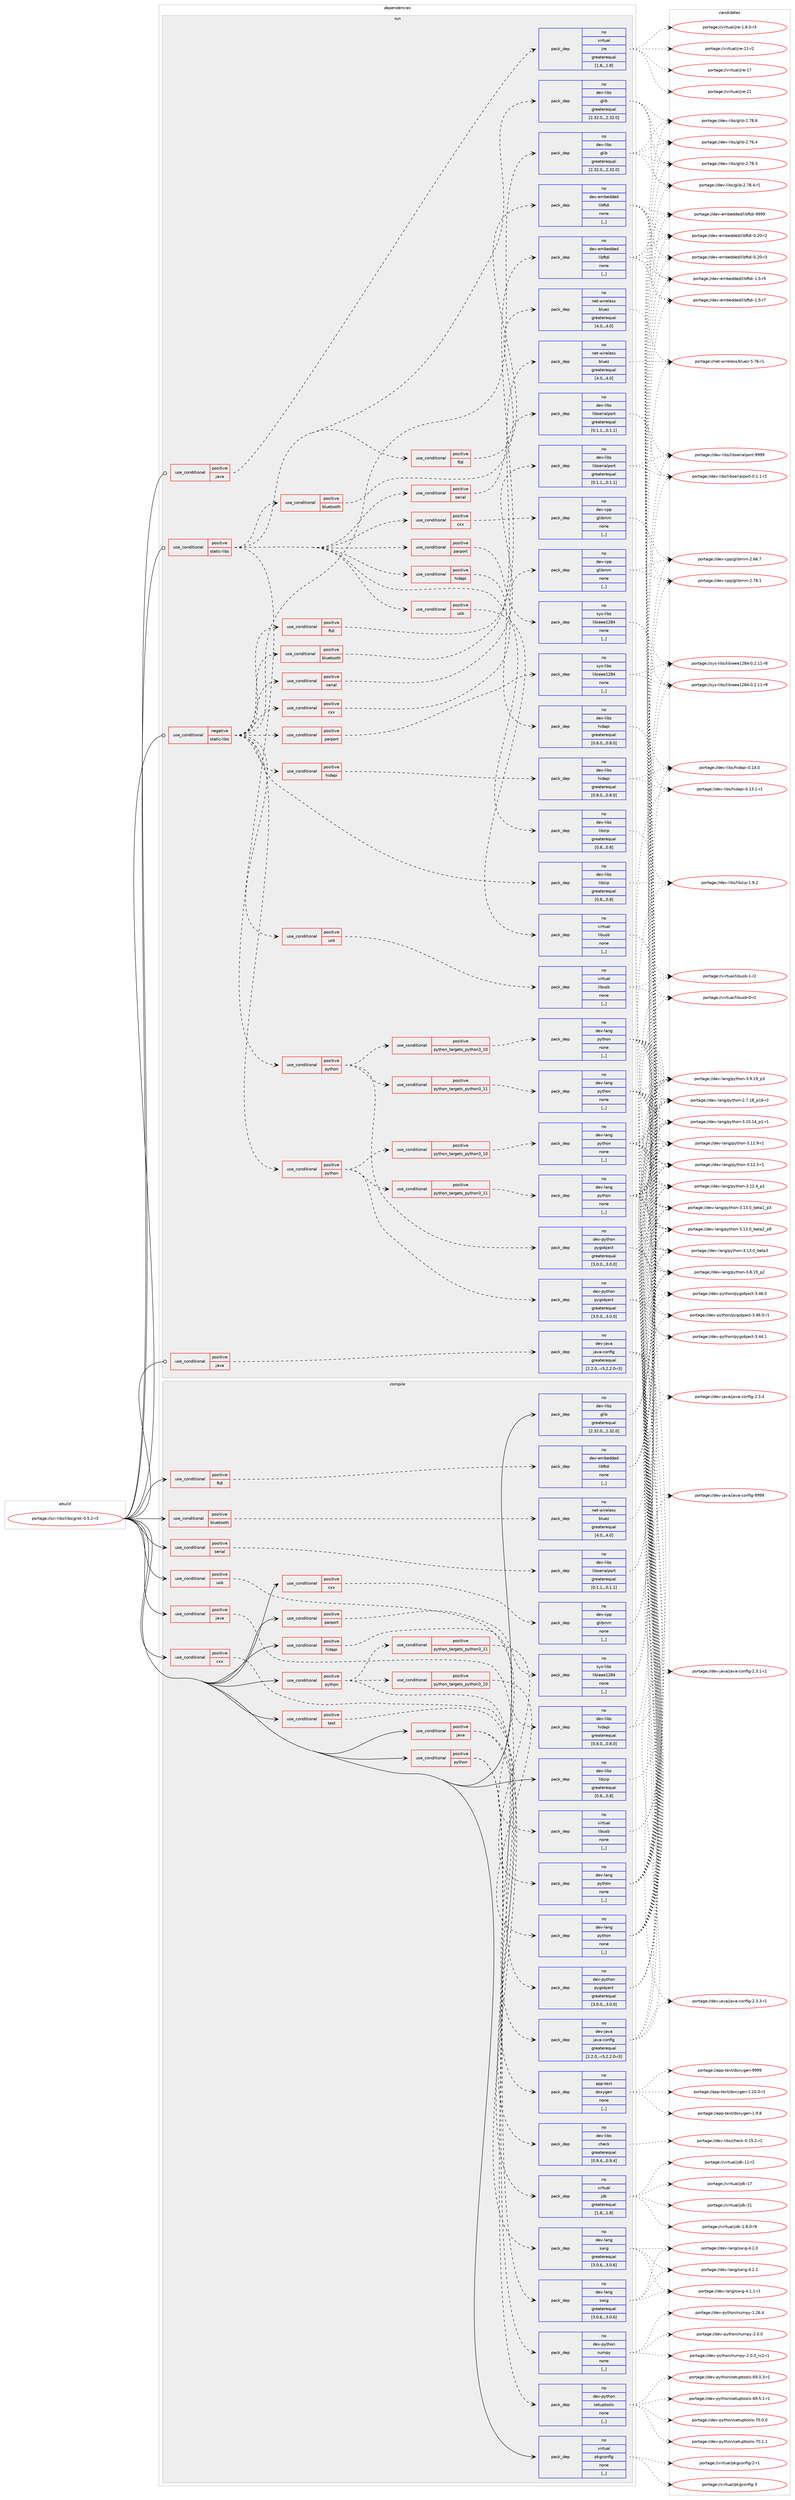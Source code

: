 digraph prolog {

# *************
# Graph options
# *************

newrank=true;
concentrate=true;
compound=true;
graph [rankdir=LR,fontname=Helvetica,fontsize=10,ranksep=1.5];#, ranksep=2.5, nodesep=0.2];
edge  [arrowhead=vee];
node  [fontname=Helvetica,fontsize=10];

# **********
# The ebuild
# **********

subgraph cluster_leftcol {
color=gray;
rank=same;
label=<<i>ebuild</i>>;
id [label="portage://sci-libs/libsigrok-0.5.2-r3", color=red, width=4, href="../sci-libs/libsigrok-0.5.2-r3.svg"];
}

# ****************
# The dependencies
# ****************

subgraph cluster_midcol {
color=gray;
label=<<i>dependencies</i>>;
subgraph cluster_compile {
fillcolor="#eeeeee";
style=filled;
label=<<i>compile</i>>;
subgraph cond103972 {
dependency393589 [label=<<TABLE BORDER="0" CELLBORDER="1" CELLSPACING="0" CELLPADDING="4"><TR><TD ROWSPAN="3" CELLPADDING="10">use_conditional</TD></TR><TR><TD>positive</TD></TR><TR><TD>bluetooth</TD></TR></TABLE>>, shape=none, color=red];
subgraph pack286812 {
dependency393590 [label=<<TABLE BORDER="0" CELLBORDER="1" CELLSPACING="0" CELLPADDING="4" WIDTH="220"><TR><TD ROWSPAN="6" CELLPADDING="30">pack_dep</TD></TR><TR><TD WIDTH="110">no</TD></TR><TR><TD>net-wireless</TD></TR><TR><TD>bluez</TD></TR><TR><TD>greaterequal</TD></TR><TR><TD>[4.0,,,4.0]</TD></TR></TABLE>>, shape=none, color=blue];
}
dependency393589:e -> dependency393590:w [weight=20,style="dashed",arrowhead="vee"];
}
id:e -> dependency393589:w [weight=20,style="solid",arrowhead="vee"];
subgraph cond103973 {
dependency393591 [label=<<TABLE BORDER="0" CELLBORDER="1" CELLSPACING="0" CELLPADDING="4"><TR><TD ROWSPAN="3" CELLPADDING="10">use_conditional</TD></TR><TR><TD>positive</TD></TR><TR><TD>cxx</TD></TR></TABLE>>, shape=none, color=red];
subgraph pack286813 {
dependency393592 [label=<<TABLE BORDER="0" CELLBORDER="1" CELLSPACING="0" CELLPADDING="4" WIDTH="220"><TR><TD ROWSPAN="6" CELLPADDING="30">pack_dep</TD></TR><TR><TD WIDTH="110">no</TD></TR><TR><TD>app-text</TD></TR><TR><TD>doxygen</TD></TR><TR><TD>none</TD></TR><TR><TD>[,,]</TD></TR></TABLE>>, shape=none, color=blue];
}
dependency393591:e -> dependency393592:w [weight=20,style="dashed",arrowhead="vee"];
}
id:e -> dependency393591:w [weight=20,style="solid",arrowhead="vee"];
subgraph cond103974 {
dependency393593 [label=<<TABLE BORDER="0" CELLBORDER="1" CELLSPACING="0" CELLPADDING="4"><TR><TD ROWSPAN="3" CELLPADDING="10">use_conditional</TD></TR><TR><TD>positive</TD></TR><TR><TD>cxx</TD></TR></TABLE>>, shape=none, color=red];
subgraph pack286814 {
dependency393594 [label=<<TABLE BORDER="0" CELLBORDER="1" CELLSPACING="0" CELLPADDING="4" WIDTH="220"><TR><TD ROWSPAN="6" CELLPADDING="30">pack_dep</TD></TR><TR><TD WIDTH="110">no</TD></TR><TR><TD>dev-cpp</TD></TR><TR><TD>glibmm</TD></TR><TR><TD>none</TD></TR><TR><TD>[,,]</TD></TR></TABLE>>, shape=none, color=blue];
}
dependency393593:e -> dependency393594:w [weight=20,style="dashed",arrowhead="vee"];
}
id:e -> dependency393593:w [weight=20,style="solid",arrowhead="vee"];
subgraph cond103975 {
dependency393595 [label=<<TABLE BORDER="0" CELLBORDER="1" CELLSPACING="0" CELLPADDING="4"><TR><TD ROWSPAN="3" CELLPADDING="10">use_conditional</TD></TR><TR><TD>positive</TD></TR><TR><TD>ftdi</TD></TR></TABLE>>, shape=none, color=red];
subgraph pack286815 {
dependency393596 [label=<<TABLE BORDER="0" CELLBORDER="1" CELLSPACING="0" CELLPADDING="4" WIDTH="220"><TR><TD ROWSPAN="6" CELLPADDING="30">pack_dep</TD></TR><TR><TD WIDTH="110">no</TD></TR><TR><TD>dev-embedded</TD></TR><TR><TD>libftdi</TD></TR><TR><TD>none</TD></TR><TR><TD>[,,]</TD></TR></TABLE>>, shape=none, color=blue];
}
dependency393595:e -> dependency393596:w [weight=20,style="dashed",arrowhead="vee"];
}
id:e -> dependency393595:w [weight=20,style="solid",arrowhead="vee"];
subgraph cond103976 {
dependency393597 [label=<<TABLE BORDER="0" CELLBORDER="1" CELLSPACING="0" CELLPADDING="4"><TR><TD ROWSPAN="3" CELLPADDING="10">use_conditional</TD></TR><TR><TD>positive</TD></TR><TR><TD>hidapi</TD></TR></TABLE>>, shape=none, color=red];
subgraph pack286816 {
dependency393598 [label=<<TABLE BORDER="0" CELLBORDER="1" CELLSPACING="0" CELLPADDING="4" WIDTH="220"><TR><TD ROWSPAN="6" CELLPADDING="30">pack_dep</TD></TR><TR><TD WIDTH="110">no</TD></TR><TR><TD>dev-libs</TD></TR><TR><TD>hidapi</TD></TR><TR><TD>greaterequal</TD></TR><TR><TD>[0.8.0,,,0.8.0]</TD></TR></TABLE>>, shape=none, color=blue];
}
dependency393597:e -> dependency393598:w [weight=20,style="dashed",arrowhead="vee"];
}
id:e -> dependency393597:w [weight=20,style="solid",arrowhead="vee"];
subgraph cond103977 {
dependency393599 [label=<<TABLE BORDER="0" CELLBORDER="1" CELLSPACING="0" CELLPADDING="4"><TR><TD ROWSPAN="3" CELLPADDING="10">use_conditional</TD></TR><TR><TD>positive</TD></TR><TR><TD>java</TD></TR></TABLE>>, shape=none, color=red];
subgraph pack286817 {
dependency393600 [label=<<TABLE BORDER="0" CELLBORDER="1" CELLSPACING="0" CELLPADDING="4" WIDTH="220"><TR><TD ROWSPAN="6" CELLPADDING="30">pack_dep</TD></TR><TR><TD WIDTH="110">no</TD></TR><TR><TD>dev-java</TD></TR><TR><TD>java-config</TD></TR><TR><TD>greaterequal</TD></TR><TR><TD>[2.2.0,,-r3,2.2.0-r3]</TD></TR></TABLE>>, shape=none, color=blue];
}
dependency393599:e -> dependency393600:w [weight=20,style="dashed",arrowhead="vee"];
}
id:e -> dependency393599:w [weight=20,style="solid",arrowhead="vee"];
subgraph cond103978 {
dependency393601 [label=<<TABLE BORDER="0" CELLBORDER="1" CELLSPACING="0" CELLPADDING="4"><TR><TD ROWSPAN="3" CELLPADDING="10">use_conditional</TD></TR><TR><TD>positive</TD></TR><TR><TD>java</TD></TR></TABLE>>, shape=none, color=red];
subgraph pack286818 {
dependency393602 [label=<<TABLE BORDER="0" CELLBORDER="1" CELLSPACING="0" CELLPADDING="4" WIDTH="220"><TR><TD ROWSPAN="6" CELLPADDING="30">pack_dep</TD></TR><TR><TD WIDTH="110">no</TD></TR><TR><TD>dev-lang</TD></TR><TR><TD>swig</TD></TR><TR><TD>greaterequal</TD></TR><TR><TD>[3.0.6,,,3.0.6]</TD></TR></TABLE>>, shape=none, color=blue];
}
dependency393601:e -> dependency393602:w [weight=20,style="dashed",arrowhead="vee"];
subgraph pack286819 {
dependency393603 [label=<<TABLE BORDER="0" CELLBORDER="1" CELLSPACING="0" CELLPADDING="4" WIDTH="220"><TR><TD ROWSPAN="6" CELLPADDING="30">pack_dep</TD></TR><TR><TD WIDTH="110">no</TD></TR><TR><TD>virtual</TD></TR><TR><TD>jdk</TD></TR><TR><TD>greaterequal</TD></TR><TR><TD>[1.8,,,1.8]</TD></TR></TABLE>>, shape=none, color=blue];
}
dependency393601:e -> dependency393603:w [weight=20,style="dashed",arrowhead="vee"];
}
id:e -> dependency393601:w [weight=20,style="solid",arrowhead="vee"];
subgraph cond103979 {
dependency393604 [label=<<TABLE BORDER="0" CELLBORDER="1" CELLSPACING="0" CELLPADDING="4"><TR><TD ROWSPAN="3" CELLPADDING="10">use_conditional</TD></TR><TR><TD>positive</TD></TR><TR><TD>parport</TD></TR></TABLE>>, shape=none, color=red];
subgraph pack286820 {
dependency393605 [label=<<TABLE BORDER="0" CELLBORDER="1" CELLSPACING="0" CELLPADDING="4" WIDTH="220"><TR><TD ROWSPAN="6" CELLPADDING="30">pack_dep</TD></TR><TR><TD WIDTH="110">no</TD></TR><TR><TD>sys-libs</TD></TR><TR><TD>libieee1284</TD></TR><TR><TD>none</TD></TR><TR><TD>[,,]</TD></TR></TABLE>>, shape=none, color=blue];
}
dependency393604:e -> dependency393605:w [weight=20,style="dashed",arrowhead="vee"];
}
id:e -> dependency393604:w [weight=20,style="solid",arrowhead="vee"];
subgraph cond103980 {
dependency393606 [label=<<TABLE BORDER="0" CELLBORDER="1" CELLSPACING="0" CELLPADDING="4"><TR><TD ROWSPAN="3" CELLPADDING="10">use_conditional</TD></TR><TR><TD>positive</TD></TR><TR><TD>python</TD></TR></TABLE>>, shape=none, color=red];
subgraph cond103981 {
dependency393607 [label=<<TABLE BORDER="0" CELLBORDER="1" CELLSPACING="0" CELLPADDING="4"><TR><TD ROWSPAN="3" CELLPADDING="10">use_conditional</TD></TR><TR><TD>positive</TD></TR><TR><TD>python_targets_python3_10</TD></TR></TABLE>>, shape=none, color=red];
subgraph pack286821 {
dependency393608 [label=<<TABLE BORDER="0" CELLBORDER="1" CELLSPACING="0" CELLPADDING="4" WIDTH="220"><TR><TD ROWSPAN="6" CELLPADDING="30">pack_dep</TD></TR><TR><TD WIDTH="110">no</TD></TR><TR><TD>dev-lang</TD></TR><TR><TD>python</TD></TR><TR><TD>none</TD></TR><TR><TD>[,,]</TD></TR></TABLE>>, shape=none, color=blue];
}
dependency393607:e -> dependency393608:w [weight=20,style="dashed",arrowhead="vee"];
}
dependency393606:e -> dependency393607:w [weight=20,style="dashed",arrowhead="vee"];
subgraph cond103982 {
dependency393609 [label=<<TABLE BORDER="0" CELLBORDER="1" CELLSPACING="0" CELLPADDING="4"><TR><TD ROWSPAN="3" CELLPADDING="10">use_conditional</TD></TR><TR><TD>positive</TD></TR><TR><TD>python_targets_python3_11</TD></TR></TABLE>>, shape=none, color=red];
subgraph pack286822 {
dependency393610 [label=<<TABLE BORDER="0" CELLBORDER="1" CELLSPACING="0" CELLPADDING="4" WIDTH="220"><TR><TD ROWSPAN="6" CELLPADDING="30">pack_dep</TD></TR><TR><TD WIDTH="110">no</TD></TR><TR><TD>dev-lang</TD></TR><TR><TD>python</TD></TR><TR><TD>none</TD></TR><TR><TD>[,,]</TD></TR></TABLE>>, shape=none, color=blue];
}
dependency393609:e -> dependency393610:w [weight=20,style="dashed",arrowhead="vee"];
}
dependency393606:e -> dependency393609:w [weight=20,style="dashed",arrowhead="vee"];
subgraph pack286823 {
dependency393611 [label=<<TABLE BORDER="0" CELLBORDER="1" CELLSPACING="0" CELLPADDING="4" WIDTH="220"><TR><TD ROWSPAN="6" CELLPADDING="30">pack_dep</TD></TR><TR><TD WIDTH="110">no</TD></TR><TR><TD>dev-python</TD></TR><TR><TD>pygobject</TD></TR><TR><TD>greaterequal</TD></TR><TR><TD>[3.0.0,,,3.0.0]</TD></TR></TABLE>>, shape=none, color=blue];
}
dependency393606:e -> dependency393611:w [weight=20,style="dashed",arrowhead="vee"];
}
id:e -> dependency393606:w [weight=20,style="solid",arrowhead="vee"];
subgraph cond103983 {
dependency393612 [label=<<TABLE BORDER="0" CELLBORDER="1" CELLSPACING="0" CELLPADDING="4"><TR><TD ROWSPAN="3" CELLPADDING="10">use_conditional</TD></TR><TR><TD>positive</TD></TR><TR><TD>python</TD></TR></TABLE>>, shape=none, color=red];
subgraph pack286824 {
dependency393613 [label=<<TABLE BORDER="0" CELLBORDER="1" CELLSPACING="0" CELLPADDING="4" WIDTH="220"><TR><TD ROWSPAN="6" CELLPADDING="30">pack_dep</TD></TR><TR><TD WIDTH="110">no</TD></TR><TR><TD>dev-lang</TD></TR><TR><TD>swig</TD></TR><TR><TD>greaterequal</TD></TR><TR><TD>[3.0.6,,,3.0.6]</TD></TR></TABLE>>, shape=none, color=blue];
}
dependency393612:e -> dependency393613:w [weight=20,style="dashed",arrowhead="vee"];
subgraph pack286825 {
dependency393614 [label=<<TABLE BORDER="0" CELLBORDER="1" CELLSPACING="0" CELLPADDING="4" WIDTH="220"><TR><TD ROWSPAN="6" CELLPADDING="30">pack_dep</TD></TR><TR><TD WIDTH="110">no</TD></TR><TR><TD>dev-python</TD></TR><TR><TD>numpy</TD></TR><TR><TD>none</TD></TR><TR><TD>[,,]</TD></TR></TABLE>>, shape=none, color=blue];
}
dependency393612:e -> dependency393614:w [weight=20,style="dashed",arrowhead="vee"];
subgraph pack286826 {
dependency393615 [label=<<TABLE BORDER="0" CELLBORDER="1" CELLSPACING="0" CELLPADDING="4" WIDTH="220"><TR><TD ROWSPAN="6" CELLPADDING="30">pack_dep</TD></TR><TR><TD WIDTH="110">no</TD></TR><TR><TD>dev-python</TD></TR><TR><TD>setuptools</TD></TR><TR><TD>none</TD></TR><TR><TD>[,,]</TD></TR></TABLE>>, shape=none, color=blue];
}
dependency393612:e -> dependency393615:w [weight=20,style="dashed",arrowhead="vee"];
}
id:e -> dependency393612:w [weight=20,style="solid",arrowhead="vee"];
subgraph cond103984 {
dependency393616 [label=<<TABLE BORDER="0" CELLBORDER="1" CELLSPACING="0" CELLPADDING="4"><TR><TD ROWSPAN="3" CELLPADDING="10">use_conditional</TD></TR><TR><TD>positive</TD></TR><TR><TD>serial</TD></TR></TABLE>>, shape=none, color=red];
subgraph pack286827 {
dependency393617 [label=<<TABLE BORDER="0" CELLBORDER="1" CELLSPACING="0" CELLPADDING="4" WIDTH="220"><TR><TD ROWSPAN="6" CELLPADDING="30">pack_dep</TD></TR><TR><TD WIDTH="110">no</TD></TR><TR><TD>dev-libs</TD></TR><TR><TD>libserialport</TD></TR><TR><TD>greaterequal</TD></TR><TR><TD>[0.1.1,,,0.1.1]</TD></TR></TABLE>>, shape=none, color=blue];
}
dependency393616:e -> dependency393617:w [weight=20,style="dashed",arrowhead="vee"];
}
id:e -> dependency393616:w [weight=20,style="solid",arrowhead="vee"];
subgraph cond103985 {
dependency393618 [label=<<TABLE BORDER="0" CELLBORDER="1" CELLSPACING="0" CELLPADDING="4"><TR><TD ROWSPAN="3" CELLPADDING="10">use_conditional</TD></TR><TR><TD>positive</TD></TR><TR><TD>test</TD></TR></TABLE>>, shape=none, color=red];
subgraph pack286828 {
dependency393619 [label=<<TABLE BORDER="0" CELLBORDER="1" CELLSPACING="0" CELLPADDING="4" WIDTH="220"><TR><TD ROWSPAN="6" CELLPADDING="30">pack_dep</TD></TR><TR><TD WIDTH="110">no</TD></TR><TR><TD>dev-libs</TD></TR><TR><TD>check</TD></TR><TR><TD>greaterequal</TD></TR><TR><TD>[0.9.4,,,0.9.4]</TD></TR></TABLE>>, shape=none, color=blue];
}
dependency393618:e -> dependency393619:w [weight=20,style="dashed",arrowhead="vee"];
}
id:e -> dependency393618:w [weight=20,style="solid",arrowhead="vee"];
subgraph cond103986 {
dependency393620 [label=<<TABLE BORDER="0" CELLBORDER="1" CELLSPACING="0" CELLPADDING="4"><TR><TD ROWSPAN="3" CELLPADDING="10">use_conditional</TD></TR><TR><TD>positive</TD></TR><TR><TD>usb</TD></TR></TABLE>>, shape=none, color=red];
subgraph pack286829 {
dependency393621 [label=<<TABLE BORDER="0" CELLBORDER="1" CELLSPACING="0" CELLPADDING="4" WIDTH="220"><TR><TD ROWSPAN="6" CELLPADDING="30">pack_dep</TD></TR><TR><TD WIDTH="110">no</TD></TR><TR><TD>virtual</TD></TR><TR><TD>libusb</TD></TR><TR><TD>none</TD></TR><TR><TD>[,,]</TD></TR></TABLE>>, shape=none, color=blue];
}
dependency393620:e -> dependency393621:w [weight=20,style="dashed",arrowhead="vee"];
}
id:e -> dependency393620:w [weight=20,style="solid",arrowhead="vee"];
subgraph pack286830 {
dependency393622 [label=<<TABLE BORDER="0" CELLBORDER="1" CELLSPACING="0" CELLPADDING="4" WIDTH="220"><TR><TD ROWSPAN="6" CELLPADDING="30">pack_dep</TD></TR><TR><TD WIDTH="110">no</TD></TR><TR><TD>dev-libs</TD></TR><TR><TD>glib</TD></TR><TR><TD>greaterequal</TD></TR><TR><TD>[2.32.0,,,2.32.0]</TD></TR></TABLE>>, shape=none, color=blue];
}
id:e -> dependency393622:w [weight=20,style="solid",arrowhead="vee"];
subgraph pack286831 {
dependency393623 [label=<<TABLE BORDER="0" CELLBORDER="1" CELLSPACING="0" CELLPADDING="4" WIDTH="220"><TR><TD ROWSPAN="6" CELLPADDING="30">pack_dep</TD></TR><TR><TD WIDTH="110">no</TD></TR><TR><TD>dev-libs</TD></TR><TR><TD>libzip</TD></TR><TR><TD>greaterequal</TD></TR><TR><TD>[0.8,,,0.8]</TD></TR></TABLE>>, shape=none, color=blue];
}
id:e -> dependency393623:w [weight=20,style="solid",arrowhead="vee"];
subgraph pack286832 {
dependency393624 [label=<<TABLE BORDER="0" CELLBORDER="1" CELLSPACING="0" CELLPADDING="4" WIDTH="220"><TR><TD ROWSPAN="6" CELLPADDING="30">pack_dep</TD></TR><TR><TD WIDTH="110">no</TD></TR><TR><TD>virtual</TD></TR><TR><TD>pkgconfig</TD></TR><TR><TD>none</TD></TR><TR><TD>[,,]</TD></TR></TABLE>>, shape=none, color=blue];
}
id:e -> dependency393624:w [weight=20,style="solid",arrowhead="vee"];
}
subgraph cluster_compileandrun {
fillcolor="#eeeeee";
style=filled;
label=<<i>compile and run</i>>;
}
subgraph cluster_run {
fillcolor="#eeeeee";
style=filled;
label=<<i>run</i>>;
subgraph cond103987 {
dependency393625 [label=<<TABLE BORDER="0" CELLBORDER="1" CELLSPACING="0" CELLPADDING="4"><TR><TD ROWSPAN="3" CELLPADDING="10">use_conditional</TD></TR><TR><TD>negative</TD></TR><TR><TD>static-libs</TD></TR></TABLE>>, shape=none, color=red];
subgraph pack286833 {
dependency393626 [label=<<TABLE BORDER="0" CELLBORDER="1" CELLSPACING="0" CELLPADDING="4" WIDTH="220"><TR><TD ROWSPAN="6" CELLPADDING="30">pack_dep</TD></TR><TR><TD WIDTH="110">no</TD></TR><TR><TD>dev-libs</TD></TR><TR><TD>glib</TD></TR><TR><TD>greaterequal</TD></TR><TR><TD>[2.32.0,,,2.32.0]</TD></TR></TABLE>>, shape=none, color=blue];
}
dependency393625:e -> dependency393626:w [weight=20,style="dashed",arrowhead="vee"];
subgraph pack286834 {
dependency393627 [label=<<TABLE BORDER="0" CELLBORDER="1" CELLSPACING="0" CELLPADDING="4" WIDTH="220"><TR><TD ROWSPAN="6" CELLPADDING="30">pack_dep</TD></TR><TR><TD WIDTH="110">no</TD></TR><TR><TD>dev-libs</TD></TR><TR><TD>libzip</TD></TR><TR><TD>greaterequal</TD></TR><TR><TD>[0.8,,,0.8]</TD></TR></TABLE>>, shape=none, color=blue];
}
dependency393625:e -> dependency393627:w [weight=20,style="dashed",arrowhead="vee"];
subgraph cond103988 {
dependency393628 [label=<<TABLE BORDER="0" CELLBORDER="1" CELLSPACING="0" CELLPADDING="4"><TR><TD ROWSPAN="3" CELLPADDING="10">use_conditional</TD></TR><TR><TD>positive</TD></TR><TR><TD>bluetooth</TD></TR></TABLE>>, shape=none, color=red];
subgraph pack286835 {
dependency393629 [label=<<TABLE BORDER="0" CELLBORDER="1" CELLSPACING="0" CELLPADDING="4" WIDTH="220"><TR><TD ROWSPAN="6" CELLPADDING="30">pack_dep</TD></TR><TR><TD WIDTH="110">no</TD></TR><TR><TD>net-wireless</TD></TR><TR><TD>bluez</TD></TR><TR><TD>greaterequal</TD></TR><TR><TD>[4.0,,,4.0]</TD></TR></TABLE>>, shape=none, color=blue];
}
dependency393628:e -> dependency393629:w [weight=20,style="dashed",arrowhead="vee"];
}
dependency393625:e -> dependency393628:w [weight=20,style="dashed",arrowhead="vee"];
subgraph cond103989 {
dependency393630 [label=<<TABLE BORDER="0" CELLBORDER="1" CELLSPACING="0" CELLPADDING="4"><TR><TD ROWSPAN="3" CELLPADDING="10">use_conditional</TD></TR><TR><TD>positive</TD></TR><TR><TD>cxx</TD></TR></TABLE>>, shape=none, color=red];
subgraph pack286836 {
dependency393631 [label=<<TABLE BORDER="0" CELLBORDER="1" CELLSPACING="0" CELLPADDING="4" WIDTH="220"><TR><TD ROWSPAN="6" CELLPADDING="30">pack_dep</TD></TR><TR><TD WIDTH="110">no</TD></TR><TR><TD>dev-cpp</TD></TR><TR><TD>glibmm</TD></TR><TR><TD>none</TD></TR><TR><TD>[,,]</TD></TR></TABLE>>, shape=none, color=blue];
}
dependency393630:e -> dependency393631:w [weight=20,style="dashed",arrowhead="vee"];
}
dependency393625:e -> dependency393630:w [weight=20,style="dashed",arrowhead="vee"];
subgraph cond103990 {
dependency393632 [label=<<TABLE BORDER="0" CELLBORDER="1" CELLSPACING="0" CELLPADDING="4"><TR><TD ROWSPAN="3" CELLPADDING="10">use_conditional</TD></TR><TR><TD>positive</TD></TR><TR><TD>ftdi</TD></TR></TABLE>>, shape=none, color=red];
subgraph pack286837 {
dependency393633 [label=<<TABLE BORDER="0" CELLBORDER="1" CELLSPACING="0" CELLPADDING="4" WIDTH="220"><TR><TD ROWSPAN="6" CELLPADDING="30">pack_dep</TD></TR><TR><TD WIDTH="110">no</TD></TR><TR><TD>dev-embedded</TD></TR><TR><TD>libftdi</TD></TR><TR><TD>none</TD></TR><TR><TD>[,,]</TD></TR></TABLE>>, shape=none, color=blue];
}
dependency393632:e -> dependency393633:w [weight=20,style="dashed",arrowhead="vee"];
}
dependency393625:e -> dependency393632:w [weight=20,style="dashed",arrowhead="vee"];
subgraph cond103991 {
dependency393634 [label=<<TABLE BORDER="0" CELLBORDER="1" CELLSPACING="0" CELLPADDING="4"><TR><TD ROWSPAN="3" CELLPADDING="10">use_conditional</TD></TR><TR><TD>positive</TD></TR><TR><TD>hidapi</TD></TR></TABLE>>, shape=none, color=red];
subgraph pack286838 {
dependency393635 [label=<<TABLE BORDER="0" CELLBORDER="1" CELLSPACING="0" CELLPADDING="4" WIDTH="220"><TR><TD ROWSPAN="6" CELLPADDING="30">pack_dep</TD></TR><TR><TD WIDTH="110">no</TD></TR><TR><TD>dev-libs</TD></TR><TR><TD>hidapi</TD></TR><TR><TD>greaterequal</TD></TR><TR><TD>[0.8.0,,,0.8.0]</TD></TR></TABLE>>, shape=none, color=blue];
}
dependency393634:e -> dependency393635:w [weight=20,style="dashed",arrowhead="vee"];
}
dependency393625:e -> dependency393634:w [weight=20,style="dashed",arrowhead="vee"];
subgraph cond103992 {
dependency393636 [label=<<TABLE BORDER="0" CELLBORDER="1" CELLSPACING="0" CELLPADDING="4"><TR><TD ROWSPAN="3" CELLPADDING="10">use_conditional</TD></TR><TR><TD>positive</TD></TR><TR><TD>parport</TD></TR></TABLE>>, shape=none, color=red];
subgraph pack286839 {
dependency393637 [label=<<TABLE BORDER="0" CELLBORDER="1" CELLSPACING="0" CELLPADDING="4" WIDTH="220"><TR><TD ROWSPAN="6" CELLPADDING="30">pack_dep</TD></TR><TR><TD WIDTH="110">no</TD></TR><TR><TD>sys-libs</TD></TR><TR><TD>libieee1284</TD></TR><TR><TD>none</TD></TR><TR><TD>[,,]</TD></TR></TABLE>>, shape=none, color=blue];
}
dependency393636:e -> dependency393637:w [weight=20,style="dashed",arrowhead="vee"];
}
dependency393625:e -> dependency393636:w [weight=20,style="dashed",arrowhead="vee"];
subgraph cond103993 {
dependency393638 [label=<<TABLE BORDER="0" CELLBORDER="1" CELLSPACING="0" CELLPADDING="4"><TR><TD ROWSPAN="3" CELLPADDING="10">use_conditional</TD></TR><TR><TD>positive</TD></TR><TR><TD>python</TD></TR></TABLE>>, shape=none, color=red];
subgraph cond103994 {
dependency393639 [label=<<TABLE BORDER="0" CELLBORDER="1" CELLSPACING="0" CELLPADDING="4"><TR><TD ROWSPAN="3" CELLPADDING="10">use_conditional</TD></TR><TR><TD>positive</TD></TR><TR><TD>python_targets_python3_10</TD></TR></TABLE>>, shape=none, color=red];
subgraph pack286840 {
dependency393640 [label=<<TABLE BORDER="0" CELLBORDER="1" CELLSPACING="0" CELLPADDING="4" WIDTH="220"><TR><TD ROWSPAN="6" CELLPADDING="30">pack_dep</TD></TR><TR><TD WIDTH="110">no</TD></TR><TR><TD>dev-lang</TD></TR><TR><TD>python</TD></TR><TR><TD>none</TD></TR><TR><TD>[,,]</TD></TR></TABLE>>, shape=none, color=blue];
}
dependency393639:e -> dependency393640:w [weight=20,style="dashed",arrowhead="vee"];
}
dependency393638:e -> dependency393639:w [weight=20,style="dashed",arrowhead="vee"];
subgraph cond103995 {
dependency393641 [label=<<TABLE BORDER="0" CELLBORDER="1" CELLSPACING="0" CELLPADDING="4"><TR><TD ROWSPAN="3" CELLPADDING="10">use_conditional</TD></TR><TR><TD>positive</TD></TR><TR><TD>python_targets_python3_11</TD></TR></TABLE>>, shape=none, color=red];
subgraph pack286841 {
dependency393642 [label=<<TABLE BORDER="0" CELLBORDER="1" CELLSPACING="0" CELLPADDING="4" WIDTH="220"><TR><TD ROWSPAN="6" CELLPADDING="30">pack_dep</TD></TR><TR><TD WIDTH="110">no</TD></TR><TR><TD>dev-lang</TD></TR><TR><TD>python</TD></TR><TR><TD>none</TD></TR><TR><TD>[,,]</TD></TR></TABLE>>, shape=none, color=blue];
}
dependency393641:e -> dependency393642:w [weight=20,style="dashed",arrowhead="vee"];
}
dependency393638:e -> dependency393641:w [weight=20,style="dashed",arrowhead="vee"];
subgraph pack286842 {
dependency393643 [label=<<TABLE BORDER="0" CELLBORDER="1" CELLSPACING="0" CELLPADDING="4" WIDTH="220"><TR><TD ROWSPAN="6" CELLPADDING="30">pack_dep</TD></TR><TR><TD WIDTH="110">no</TD></TR><TR><TD>dev-python</TD></TR><TR><TD>pygobject</TD></TR><TR><TD>greaterequal</TD></TR><TR><TD>[3.0.0,,,3.0.0]</TD></TR></TABLE>>, shape=none, color=blue];
}
dependency393638:e -> dependency393643:w [weight=20,style="dashed",arrowhead="vee"];
}
dependency393625:e -> dependency393638:w [weight=20,style="dashed",arrowhead="vee"];
subgraph cond103996 {
dependency393644 [label=<<TABLE BORDER="0" CELLBORDER="1" CELLSPACING="0" CELLPADDING="4"><TR><TD ROWSPAN="3" CELLPADDING="10">use_conditional</TD></TR><TR><TD>positive</TD></TR><TR><TD>serial</TD></TR></TABLE>>, shape=none, color=red];
subgraph pack286843 {
dependency393645 [label=<<TABLE BORDER="0" CELLBORDER="1" CELLSPACING="0" CELLPADDING="4" WIDTH="220"><TR><TD ROWSPAN="6" CELLPADDING="30">pack_dep</TD></TR><TR><TD WIDTH="110">no</TD></TR><TR><TD>dev-libs</TD></TR><TR><TD>libserialport</TD></TR><TR><TD>greaterequal</TD></TR><TR><TD>[0.1.1,,,0.1.1]</TD></TR></TABLE>>, shape=none, color=blue];
}
dependency393644:e -> dependency393645:w [weight=20,style="dashed",arrowhead="vee"];
}
dependency393625:e -> dependency393644:w [weight=20,style="dashed",arrowhead="vee"];
subgraph cond103997 {
dependency393646 [label=<<TABLE BORDER="0" CELLBORDER="1" CELLSPACING="0" CELLPADDING="4"><TR><TD ROWSPAN="3" CELLPADDING="10">use_conditional</TD></TR><TR><TD>positive</TD></TR><TR><TD>usb</TD></TR></TABLE>>, shape=none, color=red];
subgraph pack286844 {
dependency393647 [label=<<TABLE BORDER="0" CELLBORDER="1" CELLSPACING="0" CELLPADDING="4" WIDTH="220"><TR><TD ROWSPAN="6" CELLPADDING="30">pack_dep</TD></TR><TR><TD WIDTH="110">no</TD></TR><TR><TD>virtual</TD></TR><TR><TD>libusb</TD></TR><TR><TD>none</TD></TR><TR><TD>[,,]</TD></TR></TABLE>>, shape=none, color=blue];
}
dependency393646:e -> dependency393647:w [weight=20,style="dashed",arrowhead="vee"];
}
dependency393625:e -> dependency393646:w [weight=20,style="dashed",arrowhead="vee"];
}
id:e -> dependency393625:w [weight=20,style="solid",arrowhead="odot"];
subgraph cond103998 {
dependency393648 [label=<<TABLE BORDER="0" CELLBORDER="1" CELLSPACING="0" CELLPADDING="4"><TR><TD ROWSPAN="3" CELLPADDING="10">use_conditional</TD></TR><TR><TD>positive</TD></TR><TR><TD>java</TD></TR></TABLE>>, shape=none, color=red];
subgraph pack286845 {
dependency393649 [label=<<TABLE BORDER="0" CELLBORDER="1" CELLSPACING="0" CELLPADDING="4" WIDTH="220"><TR><TD ROWSPAN="6" CELLPADDING="30">pack_dep</TD></TR><TR><TD WIDTH="110">no</TD></TR><TR><TD>dev-java</TD></TR><TR><TD>java-config</TD></TR><TR><TD>greaterequal</TD></TR><TR><TD>[2.2.0,,-r3,2.2.0-r3]</TD></TR></TABLE>>, shape=none, color=blue];
}
dependency393648:e -> dependency393649:w [weight=20,style="dashed",arrowhead="vee"];
}
id:e -> dependency393648:w [weight=20,style="solid",arrowhead="odot"];
subgraph cond103999 {
dependency393650 [label=<<TABLE BORDER="0" CELLBORDER="1" CELLSPACING="0" CELLPADDING="4"><TR><TD ROWSPAN="3" CELLPADDING="10">use_conditional</TD></TR><TR><TD>positive</TD></TR><TR><TD>java</TD></TR></TABLE>>, shape=none, color=red];
subgraph pack286846 {
dependency393651 [label=<<TABLE BORDER="0" CELLBORDER="1" CELLSPACING="0" CELLPADDING="4" WIDTH="220"><TR><TD ROWSPAN="6" CELLPADDING="30">pack_dep</TD></TR><TR><TD WIDTH="110">no</TD></TR><TR><TD>virtual</TD></TR><TR><TD>jre</TD></TR><TR><TD>greaterequal</TD></TR><TR><TD>[1.8,,,1.8]</TD></TR></TABLE>>, shape=none, color=blue];
}
dependency393650:e -> dependency393651:w [weight=20,style="dashed",arrowhead="vee"];
}
id:e -> dependency393650:w [weight=20,style="solid",arrowhead="odot"];
subgraph cond104000 {
dependency393652 [label=<<TABLE BORDER="0" CELLBORDER="1" CELLSPACING="0" CELLPADDING="4"><TR><TD ROWSPAN="3" CELLPADDING="10">use_conditional</TD></TR><TR><TD>positive</TD></TR><TR><TD>static-libs</TD></TR></TABLE>>, shape=none, color=red];
subgraph pack286847 {
dependency393653 [label=<<TABLE BORDER="0" CELLBORDER="1" CELLSPACING="0" CELLPADDING="4" WIDTH="220"><TR><TD ROWSPAN="6" CELLPADDING="30">pack_dep</TD></TR><TR><TD WIDTH="110">no</TD></TR><TR><TD>dev-libs</TD></TR><TR><TD>glib</TD></TR><TR><TD>greaterequal</TD></TR><TR><TD>[2.32.0,,,2.32.0]</TD></TR></TABLE>>, shape=none, color=blue];
}
dependency393652:e -> dependency393653:w [weight=20,style="dashed",arrowhead="vee"];
subgraph pack286848 {
dependency393654 [label=<<TABLE BORDER="0" CELLBORDER="1" CELLSPACING="0" CELLPADDING="4" WIDTH="220"><TR><TD ROWSPAN="6" CELLPADDING="30">pack_dep</TD></TR><TR><TD WIDTH="110">no</TD></TR><TR><TD>dev-libs</TD></TR><TR><TD>libzip</TD></TR><TR><TD>greaterequal</TD></TR><TR><TD>[0.8,,,0.8]</TD></TR></TABLE>>, shape=none, color=blue];
}
dependency393652:e -> dependency393654:w [weight=20,style="dashed",arrowhead="vee"];
subgraph cond104001 {
dependency393655 [label=<<TABLE BORDER="0" CELLBORDER="1" CELLSPACING="0" CELLPADDING="4"><TR><TD ROWSPAN="3" CELLPADDING="10">use_conditional</TD></TR><TR><TD>positive</TD></TR><TR><TD>bluetooth</TD></TR></TABLE>>, shape=none, color=red];
subgraph pack286849 {
dependency393656 [label=<<TABLE BORDER="0" CELLBORDER="1" CELLSPACING="0" CELLPADDING="4" WIDTH="220"><TR><TD ROWSPAN="6" CELLPADDING="30">pack_dep</TD></TR><TR><TD WIDTH="110">no</TD></TR><TR><TD>net-wireless</TD></TR><TR><TD>bluez</TD></TR><TR><TD>greaterequal</TD></TR><TR><TD>[4.0,,,4.0]</TD></TR></TABLE>>, shape=none, color=blue];
}
dependency393655:e -> dependency393656:w [weight=20,style="dashed",arrowhead="vee"];
}
dependency393652:e -> dependency393655:w [weight=20,style="dashed",arrowhead="vee"];
subgraph cond104002 {
dependency393657 [label=<<TABLE BORDER="0" CELLBORDER="1" CELLSPACING="0" CELLPADDING="4"><TR><TD ROWSPAN="3" CELLPADDING="10">use_conditional</TD></TR><TR><TD>positive</TD></TR><TR><TD>cxx</TD></TR></TABLE>>, shape=none, color=red];
subgraph pack286850 {
dependency393658 [label=<<TABLE BORDER="0" CELLBORDER="1" CELLSPACING="0" CELLPADDING="4" WIDTH="220"><TR><TD ROWSPAN="6" CELLPADDING="30">pack_dep</TD></TR><TR><TD WIDTH="110">no</TD></TR><TR><TD>dev-cpp</TD></TR><TR><TD>glibmm</TD></TR><TR><TD>none</TD></TR><TR><TD>[,,]</TD></TR></TABLE>>, shape=none, color=blue];
}
dependency393657:e -> dependency393658:w [weight=20,style="dashed",arrowhead="vee"];
}
dependency393652:e -> dependency393657:w [weight=20,style="dashed",arrowhead="vee"];
subgraph cond104003 {
dependency393659 [label=<<TABLE BORDER="0" CELLBORDER="1" CELLSPACING="0" CELLPADDING="4"><TR><TD ROWSPAN="3" CELLPADDING="10">use_conditional</TD></TR><TR><TD>positive</TD></TR><TR><TD>ftdi</TD></TR></TABLE>>, shape=none, color=red];
subgraph pack286851 {
dependency393660 [label=<<TABLE BORDER="0" CELLBORDER="1" CELLSPACING="0" CELLPADDING="4" WIDTH="220"><TR><TD ROWSPAN="6" CELLPADDING="30">pack_dep</TD></TR><TR><TD WIDTH="110">no</TD></TR><TR><TD>dev-embedded</TD></TR><TR><TD>libftdi</TD></TR><TR><TD>none</TD></TR><TR><TD>[,,]</TD></TR></TABLE>>, shape=none, color=blue];
}
dependency393659:e -> dependency393660:w [weight=20,style="dashed",arrowhead="vee"];
}
dependency393652:e -> dependency393659:w [weight=20,style="dashed",arrowhead="vee"];
subgraph cond104004 {
dependency393661 [label=<<TABLE BORDER="0" CELLBORDER="1" CELLSPACING="0" CELLPADDING="4"><TR><TD ROWSPAN="3" CELLPADDING="10">use_conditional</TD></TR><TR><TD>positive</TD></TR><TR><TD>hidapi</TD></TR></TABLE>>, shape=none, color=red];
subgraph pack286852 {
dependency393662 [label=<<TABLE BORDER="0" CELLBORDER="1" CELLSPACING="0" CELLPADDING="4" WIDTH="220"><TR><TD ROWSPAN="6" CELLPADDING="30">pack_dep</TD></TR><TR><TD WIDTH="110">no</TD></TR><TR><TD>dev-libs</TD></TR><TR><TD>hidapi</TD></TR><TR><TD>greaterequal</TD></TR><TR><TD>[0.8.0,,,0.8.0]</TD></TR></TABLE>>, shape=none, color=blue];
}
dependency393661:e -> dependency393662:w [weight=20,style="dashed",arrowhead="vee"];
}
dependency393652:e -> dependency393661:w [weight=20,style="dashed",arrowhead="vee"];
subgraph cond104005 {
dependency393663 [label=<<TABLE BORDER="0" CELLBORDER="1" CELLSPACING="0" CELLPADDING="4"><TR><TD ROWSPAN="3" CELLPADDING="10">use_conditional</TD></TR><TR><TD>positive</TD></TR><TR><TD>parport</TD></TR></TABLE>>, shape=none, color=red];
subgraph pack286853 {
dependency393664 [label=<<TABLE BORDER="0" CELLBORDER="1" CELLSPACING="0" CELLPADDING="4" WIDTH="220"><TR><TD ROWSPAN="6" CELLPADDING="30">pack_dep</TD></TR><TR><TD WIDTH="110">no</TD></TR><TR><TD>sys-libs</TD></TR><TR><TD>libieee1284</TD></TR><TR><TD>none</TD></TR><TR><TD>[,,]</TD></TR></TABLE>>, shape=none, color=blue];
}
dependency393663:e -> dependency393664:w [weight=20,style="dashed",arrowhead="vee"];
}
dependency393652:e -> dependency393663:w [weight=20,style="dashed",arrowhead="vee"];
subgraph cond104006 {
dependency393665 [label=<<TABLE BORDER="0" CELLBORDER="1" CELLSPACING="0" CELLPADDING="4"><TR><TD ROWSPAN="3" CELLPADDING="10">use_conditional</TD></TR><TR><TD>positive</TD></TR><TR><TD>python</TD></TR></TABLE>>, shape=none, color=red];
subgraph cond104007 {
dependency393666 [label=<<TABLE BORDER="0" CELLBORDER="1" CELLSPACING="0" CELLPADDING="4"><TR><TD ROWSPAN="3" CELLPADDING="10">use_conditional</TD></TR><TR><TD>positive</TD></TR><TR><TD>python_targets_python3_10</TD></TR></TABLE>>, shape=none, color=red];
subgraph pack286854 {
dependency393667 [label=<<TABLE BORDER="0" CELLBORDER="1" CELLSPACING="0" CELLPADDING="4" WIDTH="220"><TR><TD ROWSPAN="6" CELLPADDING="30">pack_dep</TD></TR><TR><TD WIDTH="110">no</TD></TR><TR><TD>dev-lang</TD></TR><TR><TD>python</TD></TR><TR><TD>none</TD></TR><TR><TD>[,,]</TD></TR></TABLE>>, shape=none, color=blue];
}
dependency393666:e -> dependency393667:w [weight=20,style="dashed",arrowhead="vee"];
}
dependency393665:e -> dependency393666:w [weight=20,style="dashed",arrowhead="vee"];
subgraph cond104008 {
dependency393668 [label=<<TABLE BORDER="0" CELLBORDER="1" CELLSPACING="0" CELLPADDING="4"><TR><TD ROWSPAN="3" CELLPADDING="10">use_conditional</TD></TR><TR><TD>positive</TD></TR><TR><TD>python_targets_python3_11</TD></TR></TABLE>>, shape=none, color=red];
subgraph pack286855 {
dependency393669 [label=<<TABLE BORDER="0" CELLBORDER="1" CELLSPACING="0" CELLPADDING="4" WIDTH="220"><TR><TD ROWSPAN="6" CELLPADDING="30">pack_dep</TD></TR><TR><TD WIDTH="110">no</TD></TR><TR><TD>dev-lang</TD></TR><TR><TD>python</TD></TR><TR><TD>none</TD></TR><TR><TD>[,,]</TD></TR></TABLE>>, shape=none, color=blue];
}
dependency393668:e -> dependency393669:w [weight=20,style="dashed",arrowhead="vee"];
}
dependency393665:e -> dependency393668:w [weight=20,style="dashed",arrowhead="vee"];
subgraph pack286856 {
dependency393670 [label=<<TABLE BORDER="0" CELLBORDER="1" CELLSPACING="0" CELLPADDING="4" WIDTH="220"><TR><TD ROWSPAN="6" CELLPADDING="30">pack_dep</TD></TR><TR><TD WIDTH="110">no</TD></TR><TR><TD>dev-python</TD></TR><TR><TD>pygobject</TD></TR><TR><TD>greaterequal</TD></TR><TR><TD>[3.0.0,,,3.0.0]</TD></TR></TABLE>>, shape=none, color=blue];
}
dependency393665:e -> dependency393670:w [weight=20,style="dashed",arrowhead="vee"];
}
dependency393652:e -> dependency393665:w [weight=20,style="dashed",arrowhead="vee"];
subgraph cond104009 {
dependency393671 [label=<<TABLE BORDER="0" CELLBORDER="1" CELLSPACING="0" CELLPADDING="4"><TR><TD ROWSPAN="3" CELLPADDING="10">use_conditional</TD></TR><TR><TD>positive</TD></TR><TR><TD>serial</TD></TR></TABLE>>, shape=none, color=red];
subgraph pack286857 {
dependency393672 [label=<<TABLE BORDER="0" CELLBORDER="1" CELLSPACING="0" CELLPADDING="4" WIDTH="220"><TR><TD ROWSPAN="6" CELLPADDING="30">pack_dep</TD></TR><TR><TD WIDTH="110">no</TD></TR><TR><TD>dev-libs</TD></TR><TR><TD>libserialport</TD></TR><TR><TD>greaterequal</TD></TR><TR><TD>[0.1.1,,,0.1.1]</TD></TR></TABLE>>, shape=none, color=blue];
}
dependency393671:e -> dependency393672:w [weight=20,style="dashed",arrowhead="vee"];
}
dependency393652:e -> dependency393671:w [weight=20,style="dashed",arrowhead="vee"];
subgraph cond104010 {
dependency393673 [label=<<TABLE BORDER="0" CELLBORDER="1" CELLSPACING="0" CELLPADDING="4"><TR><TD ROWSPAN="3" CELLPADDING="10">use_conditional</TD></TR><TR><TD>positive</TD></TR><TR><TD>usb</TD></TR></TABLE>>, shape=none, color=red];
subgraph pack286858 {
dependency393674 [label=<<TABLE BORDER="0" CELLBORDER="1" CELLSPACING="0" CELLPADDING="4" WIDTH="220"><TR><TD ROWSPAN="6" CELLPADDING="30">pack_dep</TD></TR><TR><TD WIDTH="110">no</TD></TR><TR><TD>virtual</TD></TR><TR><TD>libusb</TD></TR><TR><TD>none</TD></TR><TR><TD>[,,]</TD></TR></TABLE>>, shape=none, color=blue];
}
dependency393673:e -> dependency393674:w [weight=20,style="dashed",arrowhead="vee"];
}
dependency393652:e -> dependency393673:w [weight=20,style="dashed",arrowhead="vee"];
}
id:e -> dependency393652:w [weight=20,style="solid",arrowhead="odot"];
}
}

# **************
# The candidates
# **************

subgraph cluster_choices {
rank=same;
color=gray;
label=<<i>candidates</i>>;

subgraph choice286812 {
color=black;
nodesep=1;
choice11010111645119105114101108101115115479810811710112245534655544511449 [label="portage://net-wireless/bluez-5.76-r1", color=red, width=4,href="../net-wireless/bluez-5.76-r1.svg"];
dependency393590:e -> choice11010111645119105114101108101115115479810811710112245534655544511449:w [style=dotted,weight="100"];
}
subgraph choice286813 {
color=black;
nodesep=1;
choice971121124511610112011647100111120121103101110454946494846484511449 [label="portage://app-text/doxygen-1.10.0-r1", color=red, width=4,href="../app-text/doxygen-1.10.0-r1.svg"];
choice971121124511610112011647100111120121103101110454946574656 [label="portage://app-text/doxygen-1.9.8", color=red, width=4,href="../app-text/doxygen-1.9.8.svg"];
choice9711211245116101120116471001111201211031011104557575757 [label="portage://app-text/doxygen-9999", color=red, width=4,href="../app-text/doxygen-9999.svg"];
dependency393592:e -> choice971121124511610112011647100111120121103101110454946494846484511449:w [style=dotted,weight="100"];
dependency393592:e -> choice971121124511610112011647100111120121103101110454946574656:w [style=dotted,weight="100"];
dependency393592:e -> choice9711211245116101120116471001111201211031011104557575757:w [style=dotted,weight="100"];
}
subgraph choice286814 {
color=black;
nodesep=1;
choice1001011184599112112471031081059810910945504654544655 [label="portage://dev-cpp/glibmm-2.66.7", color=red, width=4,href="../dev-cpp/glibmm-2.66.7.svg"];
choice1001011184599112112471031081059810910945504655564649 [label="portage://dev-cpp/glibmm-2.78.1", color=red, width=4,href="../dev-cpp/glibmm-2.78.1.svg"];
dependency393594:e -> choice1001011184599112112471031081059810910945504654544655:w [style=dotted,weight="100"];
dependency393594:e -> choice1001011184599112112471031081059810910945504655564649:w [style=dotted,weight="100"];
}
subgraph choice286815 {
color=black;
nodesep=1;
choice1001011184510110998101100100101100471081059810211610010545484650484511450 [label="portage://dev-embedded/libftdi-0.20-r2", color=red, width=4,href="../dev-embedded/libftdi-0.20-r2.svg"];
choice1001011184510110998101100100101100471081059810211610010545484650484511451 [label="portage://dev-embedded/libftdi-0.20-r3", color=red, width=4,href="../dev-embedded/libftdi-0.20-r3.svg"];
choice10010111845101109981011001001011004710810598102116100105454946534511453 [label="portage://dev-embedded/libftdi-1.5-r5", color=red, width=4,href="../dev-embedded/libftdi-1.5-r5.svg"];
choice10010111845101109981011001001011004710810598102116100105454946534511455 [label="portage://dev-embedded/libftdi-1.5-r7", color=red, width=4,href="../dev-embedded/libftdi-1.5-r7.svg"];
choice100101118451011099810110010010110047108105981021161001054557575757 [label="portage://dev-embedded/libftdi-9999", color=red, width=4,href="../dev-embedded/libftdi-9999.svg"];
dependency393596:e -> choice1001011184510110998101100100101100471081059810211610010545484650484511450:w [style=dotted,weight="100"];
dependency393596:e -> choice1001011184510110998101100100101100471081059810211610010545484650484511451:w [style=dotted,weight="100"];
dependency393596:e -> choice10010111845101109981011001001011004710810598102116100105454946534511453:w [style=dotted,weight="100"];
dependency393596:e -> choice10010111845101109981011001001011004710810598102116100105454946534511455:w [style=dotted,weight="100"];
dependency393596:e -> choice100101118451011099810110010010110047108105981021161001054557575757:w [style=dotted,weight="100"];
}
subgraph choice286816 {
color=black;
nodesep=1;
choice10010111845108105981154710410510097112105454846495146494511449 [label="portage://dev-libs/hidapi-0.13.1-r1", color=red, width=4,href="../dev-libs/hidapi-0.13.1-r1.svg"];
choice1001011184510810598115471041051009711210545484649524648 [label="portage://dev-libs/hidapi-0.14.0", color=red, width=4,href="../dev-libs/hidapi-0.14.0.svg"];
dependency393598:e -> choice10010111845108105981154710410510097112105454846495146494511449:w [style=dotted,weight="100"];
dependency393598:e -> choice1001011184510810598115471041051009711210545484649524648:w [style=dotted,weight="100"];
}
subgraph choice286817 {
color=black;
nodesep=1;
choice10010111845106971189747106971189745991111101021051034550465146494511449 [label="portage://dev-java/java-config-2.3.1-r1", color=red, width=4,href="../dev-java/java-config-2.3.1-r1.svg"];
choice10010111845106971189747106971189745991111101021051034550465146514511449 [label="portage://dev-java/java-config-2.3.3-r1", color=red, width=4,href="../dev-java/java-config-2.3.3-r1.svg"];
choice1001011184510697118974710697118974599111110102105103455046514652 [label="portage://dev-java/java-config-2.3.4", color=red, width=4,href="../dev-java/java-config-2.3.4.svg"];
choice10010111845106971189747106971189745991111101021051034557575757 [label="portage://dev-java/java-config-9999", color=red, width=4,href="../dev-java/java-config-9999.svg"];
dependency393600:e -> choice10010111845106971189747106971189745991111101021051034550465146494511449:w [style=dotted,weight="100"];
dependency393600:e -> choice10010111845106971189747106971189745991111101021051034550465146514511449:w [style=dotted,weight="100"];
dependency393600:e -> choice1001011184510697118974710697118974599111110102105103455046514652:w [style=dotted,weight="100"];
dependency393600:e -> choice10010111845106971189747106971189745991111101021051034557575757:w [style=dotted,weight="100"];
}
subgraph choice286818 {
color=black;
nodesep=1;
choice1001011184510897110103471151191051034552464946494511449 [label="portage://dev-lang/swig-4.1.1-r1", color=red, width=4,href="../dev-lang/swig-4.1.1-r1.svg"];
choice100101118451089711010347115119105103455246504648 [label="portage://dev-lang/swig-4.2.0", color=red, width=4,href="../dev-lang/swig-4.2.0.svg"];
choice100101118451089711010347115119105103455246504649 [label="portage://dev-lang/swig-4.2.1", color=red, width=4,href="../dev-lang/swig-4.2.1.svg"];
dependency393602:e -> choice1001011184510897110103471151191051034552464946494511449:w [style=dotted,weight="100"];
dependency393602:e -> choice100101118451089711010347115119105103455246504648:w [style=dotted,weight="100"];
dependency393602:e -> choice100101118451089711010347115119105103455246504649:w [style=dotted,weight="100"];
}
subgraph choice286819 {
color=black;
nodesep=1;
choice11810511411611797108471061001074549465646484511457 [label="portage://virtual/jdk-1.8.0-r9", color=red, width=4,href="../virtual/jdk-1.8.0-r9.svg"];
choice11810511411611797108471061001074549494511450 [label="portage://virtual/jdk-11-r2", color=red, width=4,href="../virtual/jdk-11-r2.svg"];
choice1181051141161179710847106100107454955 [label="portage://virtual/jdk-17", color=red, width=4,href="../virtual/jdk-17.svg"];
choice1181051141161179710847106100107455049 [label="portage://virtual/jdk-21", color=red, width=4,href="../virtual/jdk-21.svg"];
dependency393603:e -> choice11810511411611797108471061001074549465646484511457:w [style=dotted,weight="100"];
dependency393603:e -> choice11810511411611797108471061001074549494511450:w [style=dotted,weight="100"];
dependency393603:e -> choice1181051141161179710847106100107454955:w [style=dotted,weight="100"];
dependency393603:e -> choice1181051141161179710847106100107455049:w [style=dotted,weight="100"];
}
subgraph choice286820 {
color=black;
nodesep=1;
choice1151211154510810598115471081059810510110110149505652454846504649494511456 [label="portage://sys-libs/libieee1284-0.2.11-r8", color=red, width=4,href="../sys-libs/libieee1284-0.2.11-r8.svg"];
choice1151211154510810598115471081059810510110110149505652454846504649494511457 [label="portage://sys-libs/libieee1284-0.2.11-r9", color=red, width=4,href="../sys-libs/libieee1284-0.2.11-r9.svg"];
dependency393605:e -> choice1151211154510810598115471081059810510110110149505652454846504649494511456:w [style=dotted,weight="100"];
dependency393605:e -> choice1151211154510810598115471081059810510110110149505652454846504649494511457:w [style=dotted,weight="100"];
}
subgraph choice286821 {
color=black;
nodesep=1;
choice100101118451089711010347112121116104111110455046554649569511249544511450 [label="portage://dev-lang/python-2.7.18_p16-r2", color=red, width=4,href="../dev-lang/python-2.7.18_p16-r2.svg"];
choice100101118451089711010347112121116104111110455146494846495295112494511449 [label="portage://dev-lang/python-3.10.14_p1-r1", color=red, width=4,href="../dev-lang/python-3.10.14_p1-r1.svg"];
choice100101118451089711010347112121116104111110455146494946574511449 [label="portage://dev-lang/python-3.11.9-r1", color=red, width=4,href="../dev-lang/python-3.11.9-r1.svg"];
choice100101118451089711010347112121116104111110455146495046514511449 [label="portage://dev-lang/python-3.12.3-r1", color=red, width=4,href="../dev-lang/python-3.12.3-r1.svg"];
choice100101118451089711010347112121116104111110455146495046529511249 [label="portage://dev-lang/python-3.12.4_p1", color=red, width=4,href="../dev-lang/python-3.12.4_p1.svg"];
choice10010111845108971101034711212111610411111045514649514648959810111697499511251 [label="portage://dev-lang/python-3.13.0_beta1_p3", color=red, width=4,href="../dev-lang/python-3.13.0_beta1_p3.svg"];
choice10010111845108971101034711212111610411111045514649514648959810111697509511257 [label="portage://dev-lang/python-3.13.0_beta2_p9", color=red, width=4,href="../dev-lang/python-3.13.0_beta2_p9.svg"];
choice1001011184510897110103471121211161041111104551464951464895981011169751 [label="portage://dev-lang/python-3.13.0_beta3", color=red, width=4,href="../dev-lang/python-3.13.0_beta3.svg"];
choice100101118451089711010347112121116104111110455146564649579511250 [label="portage://dev-lang/python-3.8.19_p2", color=red, width=4,href="../dev-lang/python-3.8.19_p2.svg"];
choice100101118451089711010347112121116104111110455146574649579511251 [label="portage://dev-lang/python-3.9.19_p3", color=red, width=4,href="../dev-lang/python-3.9.19_p3.svg"];
dependency393608:e -> choice100101118451089711010347112121116104111110455046554649569511249544511450:w [style=dotted,weight="100"];
dependency393608:e -> choice100101118451089711010347112121116104111110455146494846495295112494511449:w [style=dotted,weight="100"];
dependency393608:e -> choice100101118451089711010347112121116104111110455146494946574511449:w [style=dotted,weight="100"];
dependency393608:e -> choice100101118451089711010347112121116104111110455146495046514511449:w [style=dotted,weight="100"];
dependency393608:e -> choice100101118451089711010347112121116104111110455146495046529511249:w [style=dotted,weight="100"];
dependency393608:e -> choice10010111845108971101034711212111610411111045514649514648959810111697499511251:w [style=dotted,weight="100"];
dependency393608:e -> choice10010111845108971101034711212111610411111045514649514648959810111697509511257:w [style=dotted,weight="100"];
dependency393608:e -> choice1001011184510897110103471121211161041111104551464951464895981011169751:w [style=dotted,weight="100"];
dependency393608:e -> choice100101118451089711010347112121116104111110455146564649579511250:w [style=dotted,weight="100"];
dependency393608:e -> choice100101118451089711010347112121116104111110455146574649579511251:w [style=dotted,weight="100"];
}
subgraph choice286822 {
color=black;
nodesep=1;
choice100101118451089711010347112121116104111110455046554649569511249544511450 [label="portage://dev-lang/python-2.7.18_p16-r2", color=red, width=4,href="../dev-lang/python-2.7.18_p16-r2.svg"];
choice100101118451089711010347112121116104111110455146494846495295112494511449 [label="portage://dev-lang/python-3.10.14_p1-r1", color=red, width=4,href="../dev-lang/python-3.10.14_p1-r1.svg"];
choice100101118451089711010347112121116104111110455146494946574511449 [label="portage://dev-lang/python-3.11.9-r1", color=red, width=4,href="../dev-lang/python-3.11.9-r1.svg"];
choice100101118451089711010347112121116104111110455146495046514511449 [label="portage://dev-lang/python-3.12.3-r1", color=red, width=4,href="../dev-lang/python-3.12.3-r1.svg"];
choice100101118451089711010347112121116104111110455146495046529511249 [label="portage://dev-lang/python-3.12.4_p1", color=red, width=4,href="../dev-lang/python-3.12.4_p1.svg"];
choice10010111845108971101034711212111610411111045514649514648959810111697499511251 [label="portage://dev-lang/python-3.13.0_beta1_p3", color=red, width=4,href="../dev-lang/python-3.13.0_beta1_p3.svg"];
choice10010111845108971101034711212111610411111045514649514648959810111697509511257 [label="portage://dev-lang/python-3.13.0_beta2_p9", color=red, width=4,href="../dev-lang/python-3.13.0_beta2_p9.svg"];
choice1001011184510897110103471121211161041111104551464951464895981011169751 [label="portage://dev-lang/python-3.13.0_beta3", color=red, width=4,href="../dev-lang/python-3.13.0_beta3.svg"];
choice100101118451089711010347112121116104111110455146564649579511250 [label="portage://dev-lang/python-3.8.19_p2", color=red, width=4,href="../dev-lang/python-3.8.19_p2.svg"];
choice100101118451089711010347112121116104111110455146574649579511251 [label="portage://dev-lang/python-3.9.19_p3", color=red, width=4,href="../dev-lang/python-3.9.19_p3.svg"];
dependency393610:e -> choice100101118451089711010347112121116104111110455046554649569511249544511450:w [style=dotted,weight="100"];
dependency393610:e -> choice100101118451089711010347112121116104111110455146494846495295112494511449:w [style=dotted,weight="100"];
dependency393610:e -> choice100101118451089711010347112121116104111110455146494946574511449:w [style=dotted,weight="100"];
dependency393610:e -> choice100101118451089711010347112121116104111110455146495046514511449:w [style=dotted,weight="100"];
dependency393610:e -> choice100101118451089711010347112121116104111110455146495046529511249:w [style=dotted,weight="100"];
dependency393610:e -> choice10010111845108971101034711212111610411111045514649514648959810111697499511251:w [style=dotted,weight="100"];
dependency393610:e -> choice10010111845108971101034711212111610411111045514649514648959810111697509511257:w [style=dotted,weight="100"];
dependency393610:e -> choice1001011184510897110103471121211161041111104551464951464895981011169751:w [style=dotted,weight="100"];
dependency393610:e -> choice100101118451089711010347112121116104111110455146564649579511250:w [style=dotted,weight="100"];
dependency393610:e -> choice100101118451089711010347112121116104111110455146574649579511251:w [style=dotted,weight="100"];
}
subgraph choice286823 {
color=black;
nodesep=1;
choice1001011184511212111610411111047112121103111981061019911645514652524649 [label="portage://dev-python/pygobject-3.44.1", color=red, width=4,href="../dev-python/pygobject-3.44.1.svg"];
choice1001011184511212111610411111047112121103111981061019911645514652544648 [label="portage://dev-python/pygobject-3.46.0", color=red, width=4,href="../dev-python/pygobject-3.46.0.svg"];
choice10010111845112121116104111110471121211031119810610199116455146525446484511449 [label="portage://dev-python/pygobject-3.46.0-r1", color=red, width=4,href="../dev-python/pygobject-3.46.0-r1.svg"];
dependency393611:e -> choice1001011184511212111610411111047112121103111981061019911645514652524649:w [style=dotted,weight="100"];
dependency393611:e -> choice1001011184511212111610411111047112121103111981061019911645514652544648:w [style=dotted,weight="100"];
dependency393611:e -> choice10010111845112121116104111110471121211031119810610199116455146525446484511449:w [style=dotted,weight="100"];
}
subgraph choice286824 {
color=black;
nodesep=1;
choice1001011184510897110103471151191051034552464946494511449 [label="portage://dev-lang/swig-4.1.1-r1", color=red, width=4,href="../dev-lang/swig-4.1.1-r1.svg"];
choice100101118451089711010347115119105103455246504648 [label="portage://dev-lang/swig-4.2.0", color=red, width=4,href="../dev-lang/swig-4.2.0.svg"];
choice100101118451089711010347115119105103455246504649 [label="portage://dev-lang/swig-4.2.1", color=red, width=4,href="../dev-lang/swig-4.2.1.svg"];
dependency393613:e -> choice1001011184510897110103471151191051034552464946494511449:w [style=dotted,weight="100"];
dependency393613:e -> choice100101118451089711010347115119105103455246504648:w [style=dotted,weight="100"];
dependency393613:e -> choice100101118451089711010347115119105103455246504649:w [style=dotted,weight="100"];
}
subgraph choice286825 {
color=black;
nodesep=1;
choice100101118451121211161041111104711011710911212145494650544652 [label="portage://dev-python/numpy-1.26.4", color=red, width=4,href="../dev-python/numpy-1.26.4.svg"];
choice1001011184511212111610411111047110117109112121455046484648 [label="portage://dev-python/numpy-2.0.0", color=red, width=4,href="../dev-python/numpy-2.0.0.svg"];
choice10010111845112121116104111110471101171091121214550464846489511499504511449 [label="portage://dev-python/numpy-2.0.0_rc2-r1", color=red, width=4,href="../dev-python/numpy-2.0.0_rc2-r1.svg"];
dependency393614:e -> choice100101118451121211161041111104711011710911212145494650544652:w [style=dotted,weight="100"];
dependency393614:e -> choice1001011184511212111610411111047110117109112121455046484648:w [style=dotted,weight="100"];
dependency393614:e -> choice10010111845112121116104111110471101171091121214550464846489511499504511449:w [style=dotted,weight="100"];
}
subgraph choice286826 {
color=black;
nodesep=1;
choice1001011184511212111610411111047115101116117112116111111108115455457464846514511449 [label="portage://dev-python/setuptools-69.0.3-r1", color=red, width=4,href="../dev-python/setuptools-69.0.3-r1.svg"];
choice1001011184511212111610411111047115101116117112116111111108115455457465346494511449 [label="portage://dev-python/setuptools-69.5.1-r1", color=red, width=4,href="../dev-python/setuptools-69.5.1-r1.svg"];
choice100101118451121211161041111104711510111611711211611111110811545554846484648 [label="portage://dev-python/setuptools-70.0.0", color=red, width=4,href="../dev-python/setuptools-70.0.0.svg"];
choice100101118451121211161041111104711510111611711211611111110811545554846494649 [label="portage://dev-python/setuptools-70.1.1", color=red, width=4,href="../dev-python/setuptools-70.1.1.svg"];
dependency393615:e -> choice1001011184511212111610411111047115101116117112116111111108115455457464846514511449:w [style=dotted,weight="100"];
dependency393615:e -> choice1001011184511212111610411111047115101116117112116111111108115455457465346494511449:w [style=dotted,weight="100"];
dependency393615:e -> choice100101118451121211161041111104711510111611711211611111110811545554846484648:w [style=dotted,weight="100"];
dependency393615:e -> choice100101118451121211161041111104711510111611711211611111110811545554846494649:w [style=dotted,weight="100"];
}
subgraph choice286827 {
color=black;
nodesep=1;
choice10010111845108105981154710810598115101114105971081121111141164548464946494511449 [label="portage://dev-libs/libserialport-0.1.1-r1", color=red, width=4,href="../dev-libs/libserialport-0.1.1-r1.svg"];
choice10010111845108105981154710810598115101114105971081121111141164557575757 [label="portage://dev-libs/libserialport-9999", color=red, width=4,href="../dev-libs/libserialport-9999.svg"];
dependency393617:e -> choice10010111845108105981154710810598115101114105971081121111141164548464946494511449:w [style=dotted,weight="100"];
dependency393617:e -> choice10010111845108105981154710810598115101114105971081121111141164557575757:w [style=dotted,weight="100"];
}
subgraph choice286828 {
color=black;
nodesep=1;
choice1001011184510810598115479910410199107454846495346504511449 [label="portage://dev-libs/check-0.15.2-r1", color=red, width=4,href="../dev-libs/check-0.15.2-r1.svg"];
dependency393619:e -> choice1001011184510810598115479910410199107454846495346504511449:w [style=dotted,weight="100"];
}
subgraph choice286829 {
color=black;
nodesep=1;
choice1181051141161179710847108105981171159845484511450 [label="portage://virtual/libusb-0-r2", color=red, width=4,href="../virtual/libusb-0-r2.svg"];
choice1181051141161179710847108105981171159845494511450 [label="portage://virtual/libusb-1-r2", color=red, width=4,href="../virtual/libusb-1-r2.svg"];
dependency393621:e -> choice1181051141161179710847108105981171159845484511450:w [style=dotted,weight="100"];
dependency393621:e -> choice1181051141161179710847108105981171159845494511450:w [style=dotted,weight="100"];
}
subgraph choice286830 {
color=black;
nodesep=1;
choice1001011184510810598115471031081059845504655544652 [label="portage://dev-libs/glib-2.76.4", color=red, width=4,href="../dev-libs/glib-2.76.4.svg"];
choice1001011184510810598115471031081059845504655564651 [label="portage://dev-libs/glib-2.78.3", color=red, width=4,href="../dev-libs/glib-2.78.3.svg"];
choice10010111845108105981154710310810598455046555646524511449 [label="portage://dev-libs/glib-2.78.4-r1", color=red, width=4,href="../dev-libs/glib-2.78.4-r1.svg"];
choice1001011184510810598115471031081059845504655564654 [label="portage://dev-libs/glib-2.78.6", color=red, width=4,href="../dev-libs/glib-2.78.6.svg"];
dependency393622:e -> choice1001011184510810598115471031081059845504655544652:w [style=dotted,weight="100"];
dependency393622:e -> choice1001011184510810598115471031081059845504655564651:w [style=dotted,weight="100"];
dependency393622:e -> choice10010111845108105981154710310810598455046555646524511449:w [style=dotted,weight="100"];
dependency393622:e -> choice1001011184510810598115471031081059845504655564654:w [style=dotted,weight="100"];
}
subgraph choice286831 {
color=black;
nodesep=1;
choice10010111845108105981154710810598122105112454946574650 [label="portage://dev-libs/libzip-1.9.2", color=red, width=4,href="../dev-libs/libzip-1.9.2.svg"];
dependency393623:e -> choice10010111845108105981154710810598122105112454946574650:w [style=dotted,weight="100"];
}
subgraph choice286832 {
color=black;
nodesep=1;
choice11810511411611797108471121071039911111010210510345504511449 [label="portage://virtual/pkgconfig-2-r1", color=red, width=4,href="../virtual/pkgconfig-2-r1.svg"];
choice1181051141161179710847112107103991111101021051034551 [label="portage://virtual/pkgconfig-3", color=red, width=4,href="../virtual/pkgconfig-3.svg"];
dependency393624:e -> choice11810511411611797108471121071039911111010210510345504511449:w [style=dotted,weight="100"];
dependency393624:e -> choice1181051141161179710847112107103991111101021051034551:w [style=dotted,weight="100"];
}
subgraph choice286833 {
color=black;
nodesep=1;
choice1001011184510810598115471031081059845504655544652 [label="portage://dev-libs/glib-2.76.4", color=red, width=4,href="../dev-libs/glib-2.76.4.svg"];
choice1001011184510810598115471031081059845504655564651 [label="portage://dev-libs/glib-2.78.3", color=red, width=4,href="../dev-libs/glib-2.78.3.svg"];
choice10010111845108105981154710310810598455046555646524511449 [label="portage://dev-libs/glib-2.78.4-r1", color=red, width=4,href="../dev-libs/glib-2.78.4-r1.svg"];
choice1001011184510810598115471031081059845504655564654 [label="portage://dev-libs/glib-2.78.6", color=red, width=4,href="../dev-libs/glib-2.78.6.svg"];
dependency393626:e -> choice1001011184510810598115471031081059845504655544652:w [style=dotted,weight="100"];
dependency393626:e -> choice1001011184510810598115471031081059845504655564651:w [style=dotted,weight="100"];
dependency393626:e -> choice10010111845108105981154710310810598455046555646524511449:w [style=dotted,weight="100"];
dependency393626:e -> choice1001011184510810598115471031081059845504655564654:w [style=dotted,weight="100"];
}
subgraph choice286834 {
color=black;
nodesep=1;
choice10010111845108105981154710810598122105112454946574650 [label="portage://dev-libs/libzip-1.9.2", color=red, width=4,href="../dev-libs/libzip-1.9.2.svg"];
dependency393627:e -> choice10010111845108105981154710810598122105112454946574650:w [style=dotted,weight="100"];
}
subgraph choice286835 {
color=black;
nodesep=1;
choice11010111645119105114101108101115115479810811710112245534655544511449 [label="portage://net-wireless/bluez-5.76-r1", color=red, width=4,href="../net-wireless/bluez-5.76-r1.svg"];
dependency393629:e -> choice11010111645119105114101108101115115479810811710112245534655544511449:w [style=dotted,weight="100"];
}
subgraph choice286836 {
color=black;
nodesep=1;
choice1001011184599112112471031081059810910945504654544655 [label="portage://dev-cpp/glibmm-2.66.7", color=red, width=4,href="../dev-cpp/glibmm-2.66.7.svg"];
choice1001011184599112112471031081059810910945504655564649 [label="portage://dev-cpp/glibmm-2.78.1", color=red, width=4,href="../dev-cpp/glibmm-2.78.1.svg"];
dependency393631:e -> choice1001011184599112112471031081059810910945504654544655:w [style=dotted,weight="100"];
dependency393631:e -> choice1001011184599112112471031081059810910945504655564649:w [style=dotted,weight="100"];
}
subgraph choice286837 {
color=black;
nodesep=1;
choice1001011184510110998101100100101100471081059810211610010545484650484511450 [label="portage://dev-embedded/libftdi-0.20-r2", color=red, width=4,href="../dev-embedded/libftdi-0.20-r2.svg"];
choice1001011184510110998101100100101100471081059810211610010545484650484511451 [label="portage://dev-embedded/libftdi-0.20-r3", color=red, width=4,href="../dev-embedded/libftdi-0.20-r3.svg"];
choice10010111845101109981011001001011004710810598102116100105454946534511453 [label="portage://dev-embedded/libftdi-1.5-r5", color=red, width=4,href="../dev-embedded/libftdi-1.5-r5.svg"];
choice10010111845101109981011001001011004710810598102116100105454946534511455 [label="portage://dev-embedded/libftdi-1.5-r7", color=red, width=4,href="../dev-embedded/libftdi-1.5-r7.svg"];
choice100101118451011099810110010010110047108105981021161001054557575757 [label="portage://dev-embedded/libftdi-9999", color=red, width=4,href="../dev-embedded/libftdi-9999.svg"];
dependency393633:e -> choice1001011184510110998101100100101100471081059810211610010545484650484511450:w [style=dotted,weight="100"];
dependency393633:e -> choice1001011184510110998101100100101100471081059810211610010545484650484511451:w [style=dotted,weight="100"];
dependency393633:e -> choice10010111845101109981011001001011004710810598102116100105454946534511453:w [style=dotted,weight="100"];
dependency393633:e -> choice10010111845101109981011001001011004710810598102116100105454946534511455:w [style=dotted,weight="100"];
dependency393633:e -> choice100101118451011099810110010010110047108105981021161001054557575757:w [style=dotted,weight="100"];
}
subgraph choice286838 {
color=black;
nodesep=1;
choice10010111845108105981154710410510097112105454846495146494511449 [label="portage://dev-libs/hidapi-0.13.1-r1", color=red, width=4,href="../dev-libs/hidapi-0.13.1-r1.svg"];
choice1001011184510810598115471041051009711210545484649524648 [label="portage://dev-libs/hidapi-0.14.0", color=red, width=4,href="../dev-libs/hidapi-0.14.0.svg"];
dependency393635:e -> choice10010111845108105981154710410510097112105454846495146494511449:w [style=dotted,weight="100"];
dependency393635:e -> choice1001011184510810598115471041051009711210545484649524648:w [style=dotted,weight="100"];
}
subgraph choice286839 {
color=black;
nodesep=1;
choice1151211154510810598115471081059810510110110149505652454846504649494511456 [label="portage://sys-libs/libieee1284-0.2.11-r8", color=red, width=4,href="../sys-libs/libieee1284-0.2.11-r8.svg"];
choice1151211154510810598115471081059810510110110149505652454846504649494511457 [label="portage://sys-libs/libieee1284-0.2.11-r9", color=red, width=4,href="../sys-libs/libieee1284-0.2.11-r9.svg"];
dependency393637:e -> choice1151211154510810598115471081059810510110110149505652454846504649494511456:w [style=dotted,weight="100"];
dependency393637:e -> choice1151211154510810598115471081059810510110110149505652454846504649494511457:w [style=dotted,weight="100"];
}
subgraph choice286840 {
color=black;
nodesep=1;
choice100101118451089711010347112121116104111110455046554649569511249544511450 [label="portage://dev-lang/python-2.7.18_p16-r2", color=red, width=4,href="../dev-lang/python-2.7.18_p16-r2.svg"];
choice100101118451089711010347112121116104111110455146494846495295112494511449 [label="portage://dev-lang/python-3.10.14_p1-r1", color=red, width=4,href="../dev-lang/python-3.10.14_p1-r1.svg"];
choice100101118451089711010347112121116104111110455146494946574511449 [label="portage://dev-lang/python-3.11.9-r1", color=red, width=4,href="../dev-lang/python-3.11.9-r1.svg"];
choice100101118451089711010347112121116104111110455146495046514511449 [label="portage://dev-lang/python-3.12.3-r1", color=red, width=4,href="../dev-lang/python-3.12.3-r1.svg"];
choice100101118451089711010347112121116104111110455146495046529511249 [label="portage://dev-lang/python-3.12.4_p1", color=red, width=4,href="../dev-lang/python-3.12.4_p1.svg"];
choice10010111845108971101034711212111610411111045514649514648959810111697499511251 [label="portage://dev-lang/python-3.13.0_beta1_p3", color=red, width=4,href="../dev-lang/python-3.13.0_beta1_p3.svg"];
choice10010111845108971101034711212111610411111045514649514648959810111697509511257 [label="portage://dev-lang/python-3.13.0_beta2_p9", color=red, width=4,href="../dev-lang/python-3.13.0_beta2_p9.svg"];
choice1001011184510897110103471121211161041111104551464951464895981011169751 [label="portage://dev-lang/python-3.13.0_beta3", color=red, width=4,href="../dev-lang/python-3.13.0_beta3.svg"];
choice100101118451089711010347112121116104111110455146564649579511250 [label="portage://dev-lang/python-3.8.19_p2", color=red, width=4,href="../dev-lang/python-3.8.19_p2.svg"];
choice100101118451089711010347112121116104111110455146574649579511251 [label="portage://dev-lang/python-3.9.19_p3", color=red, width=4,href="../dev-lang/python-3.9.19_p3.svg"];
dependency393640:e -> choice100101118451089711010347112121116104111110455046554649569511249544511450:w [style=dotted,weight="100"];
dependency393640:e -> choice100101118451089711010347112121116104111110455146494846495295112494511449:w [style=dotted,weight="100"];
dependency393640:e -> choice100101118451089711010347112121116104111110455146494946574511449:w [style=dotted,weight="100"];
dependency393640:e -> choice100101118451089711010347112121116104111110455146495046514511449:w [style=dotted,weight="100"];
dependency393640:e -> choice100101118451089711010347112121116104111110455146495046529511249:w [style=dotted,weight="100"];
dependency393640:e -> choice10010111845108971101034711212111610411111045514649514648959810111697499511251:w [style=dotted,weight="100"];
dependency393640:e -> choice10010111845108971101034711212111610411111045514649514648959810111697509511257:w [style=dotted,weight="100"];
dependency393640:e -> choice1001011184510897110103471121211161041111104551464951464895981011169751:w [style=dotted,weight="100"];
dependency393640:e -> choice100101118451089711010347112121116104111110455146564649579511250:w [style=dotted,weight="100"];
dependency393640:e -> choice100101118451089711010347112121116104111110455146574649579511251:w [style=dotted,weight="100"];
}
subgraph choice286841 {
color=black;
nodesep=1;
choice100101118451089711010347112121116104111110455046554649569511249544511450 [label="portage://dev-lang/python-2.7.18_p16-r2", color=red, width=4,href="../dev-lang/python-2.7.18_p16-r2.svg"];
choice100101118451089711010347112121116104111110455146494846495295112494511449 [label="portage://dev-lang/python-3.10.14_p1-r1", color=red, width=4,href="../dev-lang/python-3.10.14_p1-r1.svg"];
choice100101118451089711010347112121116104111110455146494946574511449 [label="portage://dev-lang/python-3.11.9-r1", color=red, width=4,href="../dev-lang/python-3.11.9-r1.svg"];
choice100101118451089711010347112121116104111110455146495046514511449 [label="portage://dev-lang/python-3.12.3-r1", color=red, width=4,href="../dev-lang/python-3.12.3-r1.svg"];
choice100101118451089711010347112121116104111110455146495046529511249 [label="portage://dev-lang/python-3.12.4_p1", color=red, width=4,href="../dev-lang/python-3.12.4_p1.svg"];
choice10010111845108971101034711212111610411111045514649514648959810111697499511251 [label="portage://dev-lang/python-3.13.0_beta1_p3", color=red, width=4,href="../dev-lang/python-3.13.0_beta1_p3.svg"];
choice10010111845108971101034711212111610411111045514649514648959810111697509511257 [label="portage://dev-lang/python-3.13.0_beta2_p9", color=red, width=4,href="../dev-lang/python-3.13.0_beta2_p9.svg"];
choice1001011184510897110103471121211161041111104551464951464895981011169751 [label="portage://dev-lang/python-3.13.0_beta3", color=red, width=4,href="../dev-lang/python-3.13.0_beta3.svg"];
choice100101118451089711010347112121116104111110455146564649579511250 [label="portage://dev-lang/python-3.8.19_p2", color=red, width=4,href="../dev-lang/python-3.8.19_p2.svg"];
choice100101118451089711010347112121116104111110455146574649579511251 [label="portage://dev-lang/python-3.9.19_p3", color=red, width=4,href="../dev-lang/python-3.9.19_p3.svg"];
dependency393642:e -> choice100101118451089711010347112121116104111110455046554649569511249544511450:w [style=dotted,weight="100"];
dependency393642:e -> choice100101118451089711010347112121116104111110455146494846495295112494511449:w [style=dotted,weight="100"];
dependency393642:e -> choice100101118451089711010347112121116104111110455146494946574511449:w [style=dotted,weight="100"];
dependency393642:e -> choice100101118451089711010347112121116104111110455146495046514511449:w [style=dotted,weight="100"];
dependency393642:e -> choice100101118451089711010347112121116104111110455146495046529511249:w [style=dotted,weight="100"];
dependency393642:e -> choice10010111845108971101034711212111610411111045514649514648959810111697499511251:w [style=dotted,weight="100"];
dependency393642:e -> choice10010111845108971101034711212111610411111045514649514648959810111697509511257:w [style=dotted,weight="100"];
dependency393642:e -> choice1001011184510897110103471121211161041111104551464951464895981011169751:w [style=dotted,weight="100"];
dependency393642:e -> choice100101118451089711010347112121116104111110455146564649579511250:w [style=dotted,weight="100"];
dependency393642:e -> choice100101118451089711010347112121116104111110455146574649579511251:w [style=dotted,weight="100"];
}
subgraph choice286842 {
color=black;
nodesep=1;
choice1001011184511212111610411111047112121103111981061019911645514652524649 [label="portage://dev-python/pygobject-3.44.1", color=red, width=4,href="../dev-python/pygobject-3.44.1.svg"];
choice1001011184511212111610411111047112121103111981061019911645514652544648 [label="portage://dev-python/pygobject-3.46.0", color=red, width=4,href="../dev-python/pygobject-3.46.0.svg"];
choice10010111845112121116104111110471121211031119810610199116455146525446484511449 [label="portage://dev-python/pygobject-3.46.0-r1", color=red, width=4,href="../dev-python/pygobject-3.46.0-r1.svg"];
dependency393643:e -> choice1001011184511212111610411111047112121103111981061019911645514652524649:w [style=dotted,weight="100"];
dependency393643:e -> choice1001011184511212111610411111047112121103111981061019911645514652544648:w [style=dotted,weight="100"];
dependency393643:e -> choice10010111845112121116104111110471121211031119810610199116455146525446484511449:w [style=dotted,weight="100"];
}
subgraph choice286843 {
color=black;
nodesep=1;
choice10010111845108105981154710810598115101114105971081121111141164548464946494511449 [label="portage://dev-libs/libserialport-0.1.1-r1", color=red, width=4,href="../dev-libs/libserialport-0.1.1-r1.svg"];
choice10010111845108105981154710810598115101114105971081121111141164557575757 [label="portage://dev-libs/libserialport-9999", color=red, width=4,href="../dev-libs/libserialport-9999.svg"];
dependency393645:e -> choice10010111845108105981154710810598115101114105971081121111141164548464946494511449:w [style=dotted,weight="100"];
dependency393645:e -> choice10010111845108105981154710810598115101114105971081121111141164557575757:w [style=dotted,weight="100"];
}
subgraph choice286844 {
color=black;
nodesep=1;
choice1181051141161179710847108105981171159845484511450 [label="portage://virtual/libusb-0-r2", color=red, width=4,href="../virtual/libusb-0-r2.svg"];
choice1181051141161179710847108105981171159845494511450 [label="portage://virtual/libusb-1-r2", color=red, width=4,href="../virtual/libusb-1-r2.svg"];
dependency393647:e -> choice1181051141161179710847108105981171159845484511450:w [style=dotted,weight="100"];
dependency393647:e -> choice1181051141161179710847108105981171159845494511450:w [style=dotted,weight="100"];
}
subgraph choice286845 {
color=black;
nodesep=1;
choice10010111845106971189747106971189745991111101021051034550465146494511449 [label="portage://dev-java/java-config-2.3.1-r1", color=red, width=4,href="../dev-java/java-config-2.3.1-r1.svg"];
choice10010111845106971189747106971189745991111101021051034550465146514511449 [label="portage://dev-java/java-config-2.3.3-r1", color=red, width=4,href="../dev-java/java-config-2.3.3-r1.svg"];
choice1001011184510697118974710697118974599111110102105103455046514652 [label="portage://dev-java/java-config-2.3.4", color=red, width=4,href="../dev-java/java-config-2.3.4.svg"];
choice10010111845106971189747106971189745991111101021051034557575757 [label="portage://dev-java/java-config-9999", color=red, width=4,href="../dev-java/java-config-9999.svg"];
dependency393649:e -> choice10010111845106971189747106971189745991111101021051034550465146494511449:w [style=dotted,weight="100"];
dependency393649:e -> choice10010111845106971189747106971189745991111101021051034550465146514511449:w [style=dotted,weight="100"];
dependency393649:e -> choice1001011184510697118974710697118974599111110102105103455046514652:w [style=dotted,weight="100"];
dependency393649:e -> choice10010111845106971189747106971189745991111101021051034557575757:w [style=dotted,weight="100"];
}
subgraph choice286846 {
color=black;
nodesep=1;
choice11810511411611797108471061141014549465646484511451 [label="portage://virtual/jre-1.8.0-r3", color=red, width=4,href="../virtual/jre-1.8.0-r3.svg"];
choice11810511411611797108471061141014549494511450 [label="portage://virtual/jre-11-r2", color=red, width=4,href="../virtual/jre-11-r2.svg"];
choice1181051141161179710847106114101454955 [label="portage://virtual/jre-17", color=red, width=4,href="../virtual/jre-17.svg"];
choice1181051141161179710847106114101455049 [label="portage://virtual/jre-21", color=red, width=4,href="../virtual/jre-21.svg"];
dependency393651:e -> choice11810511411611797108471061141014549465646484511451:w [style=dotted,weight="100"];
dependency393651:e -> choice11810511411611797108471061141014549494511450:w [style=dotted,weight="100"];
dependency393651:e -> choice1181051141161179710847106114101454955:w [style=dotted,weight="100"];
dependency393651:e -> choice1181051141161179710847106114101455049:w [style=dotted,weight="100"];
}
subgraph choice286847 {
color=black;
nodesep=1;
choice1001011184510810598115471031081059845504655544652 [label="portage://dev-libs/glib-2.76.4", color=red, width=4,href="../dev-libs/glib-2.76.4.svg"];
choice1001011184510810598115471031081059845504655564651 [label="portage://dev-libs/glib-2.78.3", color=red, width=4,href="../dev-libs/glib-2.78.3.svg"];
choice10010111845108105981154710310810598455046555646524511449 [label="portage://dev-libs/glib-2.78.4-r1", color=red, width=4,href="../dev-libs/glib-2.78.4-r1.svg"];
choice1001011184510810598115471031081059845504655564654 [label="portage://dev-libs/glib-2.78.6", color=red, width=4,href="../dev-libs/glib-2.78.6.svg"];
dependency393653:e -> choice1001011184510810598115471031081059845504655544652:w [style=dotted,weight="100"];
dependency393653:e -> choice1001011184510810598115471031081059845504655564651:w [style=dotted,weight="100"];
dependency393653:e -> choice10010111845108105981154710310810598455046555646524511449:w [style=dotted,weight="100"];
dependency393653:e -> choice1001011184510810598115471031081059845504655564654:w [style=dotted,weight="100"];
}
subgraph choice286848 {
color=black;
nodesep=1;
choice10010111845108105981154710810598122105112454946574650 [label="portage://dev-libs/libzip-1.9.2", color=red, width=4,href="../dev-libs/libzip-1.9.2.svg"];
dependency393654:e -> choice10010111845108105981154710810598122105112454946574650:w [style=dotted,weight="100"];
}
subgraph choice286849 {
color=black;
nodesep=1;
choice11010111645119105114101108101115115479810811710112245534655544511449 [label="portage://net-wireless/bluez-5.76-r1", color=red, width=4,href="../net-wireless/bluez-5.76-r1.svg"];
dependency393656:e -> choice11010111645119105114101108101115115479810811710112245534655544511449:w [style=dotted,weight="100"];
}
subgraph choice286850 {
color=black;
nodesep=1;
choice1001011184599112112471031081059810910945504654544655 [label="portage://dev-cpp/glibmm-2.66.7", color=red, width=4,href="../dev-cpp/glibmm-2.66.7.svg"];
choice1001011184599112112471031081059810910945504655564649 [label="portage://dev-cpp/glibmm-2.78.1", color=red, width=4,href="../dev-cpp/glibmm-2.78.1.svg"];
dependency393658:e -> choice1001011184599112112471031081059810910945504654544655:w [style=dotted,weight="100"];
dependency393658:e -> choice1001011184599112112471031081059810910945504655564649:w [style=dotted,weight="100"];
}
subgraph choice286851 {
color=black;
nodesep=1;
choice1001011184510110998101100100101100471081059810211610010545484650484511450 [label="portage://dev-embedded/libftdi-0.20-r2", color=red, width=4,href="../dev-embedded/libftdi-0.20-r2.svg"];
choice1001011184510110998101100100101100471081059810211610010545484650484511451 [label="portage://dev-embedded/libftdi-0.20-r3", color=red, width=4,href="../dev-embedded/libftdi-0.20-r3.svg"];
choice10010111845101109981011001001011004710810598102116100105454946534511453 [label="portage://dev-embedded/libftdi-1.5-r5", color=red, width=4,href="../dev-embedded/libftdi-1.5-r5.svg"];
choice10010111845101109981011001001011004710810598102116100105454946534511455 [label="portage://dev-embedded/libftdi-1.5-r7", color=red, width=4,href="../dev-embedded/libftdi-1.5-r7.svg"];
choice100101118451011099810110010010110047108105981021161001054557575757 [label="portage://dev-embedded/libftdi-9999", color=red, width=4,href="../dev-embedded/libftdi-9999.svg"];
dependency393660:e -> choice1001011184510110998101100100101100471081059810211610010545484650484511450:w [style=dotted,weight="100"];
dependency393660:e -> choice1001011184510110998101100100101100471081059810211610010545484650484511451:w [style=dotted,weight="100"];
dependency393660:e -> choice10010111845101109981011001001011004710810598102116100105454946534511453:w [style=dotted,weight="100"];
dependency393660:e -> choice10010111845101109981011001001011004710810598102116100105454946534511455:w [style=dotted,weight="100"];
dependency393660:e -> choice100101118451011099810110010010110047108105981021161001054557575757:w [style=dotted,weight="100"];
}
subgraph choice286852 {
color=black;
nodesep=1;
choice10010111845108105981154710410510097112105454846495146494511449 [label="portage://dev-libs/hidapi-0.13.1-r1", color=red, width=4,href="../dev-libs/hidapi-0.13.1-r1.svg"];
choice1001011184510810598115471041051009711210545484649524648 [label="portage://dev-libs/hidapi-0.14.0", color=red, width=4,href="../dev-libs/hidapi-0.14.0.svg"];
dependency393662:e -> choice10010111845108105981154710410510097112105454846495146494511449:w [style=dotted,weight="100"];
dependency393662:e -> choice1001011184510810598115471041051009711210545484649524648:w [style=dotted,weight="100"];
}
subgraph choice286853 {
color=black;
nodesep=1;
choice1151211154510810598115471081059810510110110149505652454846504649494511456 [label="portage://sys-libs/libieee1284-0.2.11-r8", color=red, width=4,href="../sys-libs/libieee1284-0.2.11-r8.svg"];
choice1151211154510810598115471081059810510110110149505652454846504649494511457 [label="portage://sys-libs/libieee1284-0.2.11-r9", color=red, width=4,href="../sys-libs/libieee1284-0.2.11-r9.svg"];
dependency393664:e -> choice1151211154510810598115471081059810510110110149505652454846504649494511456:w [style=dotted,weight="100"];
dependency393664:e -> choice1151211154510810598115471081059810510110110149505652454846504649494511457:w [style=dotted,weight="100"];
}
subgraph choice286854 {
color=black;
nodesep=1;
choice100101118451089711010347112121116104111110455046554649569511249544511450 [label="portage://dev-lang/python-2.7.18_p16-r2", color=red, width=4,href="../dev-lang/python-2.7.18_p16-r2.svg"];
choice100101118451089711010347112121116104111110455146494846495295112494511449 [label="portage://dev-lang/python-3.10.14_p1-r1", color=red, width=4,href="../dev-lang/python-3.10.14_p1-r1.svg"];
choice100101118451089711010347112121116104111110455146494946574511449 [label="portage://dev-lang/python-3.11.9-r1", color=red, width=4,href="../dev-lang/python-3.11.9-r1.svg"];
choice100101118451089711010347112121116104111110455146495046514511449 [label="portage://dev-lang/python-3.12.3-r1", color=red, width=4,href="../dev-lang/python-3.12.3-r1.svg"];
choice100101118451089711010347112121116104111110455146495046529511249 [label="portage://dev-lang/python-3.12.4_p1", color=red, width=4,href="../dev-lang/python-3.12.4_p1.svg"];
choice10010111845108971101034711212111610411111045514649514648959810111697499511251 [label="portage://dev-lang/python-3.13.0_beta1_p3", color=red, width=4,href="../dev-lang/python-3.13.0_beta1_p3.svg"];
choice10010111845108971101034711212111610411111045514649514648959810111697509511257 [label="portage://dev-lang/python-3.13.0_beta2_p9", color=red, width=4,href="../dev-lang/python-3.13.0_beta2_p9.svg"];
choice1001011184510897110103471121211161041111104551464951464895981011169751 [label="portage://dev-lang/python-3.13.0_beta3", color=red, width=4,href="../dev-lang/python-3.13.0_beta3.svg"];
choice100101118451089711010347112121116104111110455146564649579511250 [label="portage://dev-lang/python-3.8.19_p2", color=red, width=4,href="../dev-lang/python-3.8.19_p2.svg"];
choice100101118451089711010347112121116104111110455146574649579511251 [label="portage://dev-lang/python-3.9.19_p3", color=red, width=4,href="../dev-lang/python-3.9.19_p3.svg"];
dependency393667:e -> choice100101118451089711010347112121116104111110455046554649569511249544511450:w [style=dotted,weight="100"];
dependency393667:e -> choice100101118451089711010347112121116104111110455146494846495295112494511449:w [style=dotted,weight="100"];
dependency393667:e -> choice100101118451089711010347112121116104111110455146494946574511449:w [style=dotted,weight="100"];
dependency393667:e -> choice100101118451089711010347112121116104111110455146495046514511449:w [style=dotted,weight="100"];
dependency393667:e -> choice100101118451089711010347112121116104111110455146495046529511249:w [style=dotted,weight="100"];
dependency393667:e -> choice10010111845108971101034711212111610411111045514649514648959810111697499511251:w [style=dotted,weight="100"];
dependency393667:e -> choice10010111845108971101034711212111610411111045514649514648959810111697509511257:w [style=dotted,weight="100"];
dependency393667:e -> choice1001011184510897110103471121211161041111104551464951464895981011169751:w [style=dotted,weight="100"];
dependency393667:e -> choice100101118451089711010347112121116104111110455146564649579511250:w [style=dotted,weight="100"];
dependency393667:e -> choice100101118451089711010347112121116104111110455146574649579511251:w [style=dotted,weight="100"];
}
subgraph choice286855 {
color=black;
nodesep=1;
choice100101118451089711010347112121116104111110455046554649569511249544511450 [label="portage://dev-lang/python-2.7.18_p16-r2", color=red, width=4,href="../dev-lang/python-2.7.18_p16-r2.svg"];
choice100101118451089711010347112121116104111110455146494846495295112494511449 [label="portage://dev-lang/python-3.10.14_p1-r1", color=red, width=4,href="../dev-lang/python-3.10.14_p1-r1.svg"];
choice100101118451089711010347112121116104111110455146494946574511449 [label="portage://dev-lang/python-3.11.9-r1", color=red, width=4,href="../dev-lang/python-3.11.9-r1.svg"];
choice100101118451089711010347112121116104111110455146495046514511449 [label="portage://dev-lang/python-3.12.3-r1", color=red, width=4,href="../dev-lang/python-3.12.3-r1.svg"];
choice100101118451089711010347112121116104111110455146495046529511249 [label="portage://dev-lang/python-3.12.4_p1", color=red, width=4,href="../dev-lang/python-3.12.4_p1.svg"];
choice10010111845108971101034711212111610411111045514649514648959810111697499511251 [label="portage://dev-lang/python-3.13.0_beta1_p3", color=red, width=4,href="../dev-lang/python-3.13.0_beta1_p3.svg"];
choice10010111845108971101034711212111610411111045514649514648959810111697509511257 [label="portage://dev-lang/python-3.13.0_beta2_p9", color=red, width=4,href="../dev-lang/python-3.13.0_beta2_p9.svg"];
choice1001011184510897110103471121211161041111104551464951464895981011169751 [label="portage://dev-lang/python-3.13.0_beta3", color=red, width=4,href="../dev-lang/python-3.13.0_beta3.svg"];
choice100101118451089711010347112121116104111110455146564649579511250 [label="portage://dev-lang/python-3.8.19_p2", color=red, width=4,href="../dev-lang/python-3.8.19_p2.svg"];
choice100101118451089711010347112121116104111110455146574649579511251 [label="portage://dev-lang/python-3.9.19_p3", color=red, width=4,href="../dev-lang/python-3.9.19_p3.svg"];
dependency393669:e -> choice100101118451089711010347112121116104111110455046554649569511249544511450:w [style=dotted,weight="100"];
dependency393669:e -> choice100101118451089711010347112121116104111110455146494846495295112494511449:w [style=dotted,weight="100"];
dependency393669:e -> choice100101118451089711010347112121116104111110455146494946574511449:w [style=dotted,weight="100"];
dependency393669:e -> choice100101118451089711010347112121116104111110455146495046514511449:w [style=dotted,weight="100"];
dependency393669:e -> choice100101118451089711010347112121116104111110455146495046529511249:w [style=dotted,weight="100"];
dependency393669:e -> choice10010111845108971101034711212111610411111045514649514648959810111697499511251:w [style=dotted,weight="100"];
dependency393669:e -> choice10010111845108971101034711212111610411111045514649514648959810111697509511257:w [style=dotted,weight="100"];
dependency393669:e -> choice1001011184510897110103471121211161041111104551464951464895981011169751:w [style=dotted,weight="100"];
dependency393669:e -> choice100101118451089711010347112121116104111110455146564649579511250:w [style=dotted,weight="100"];
dependency393669:e -> choice100101118451089711010347112121116104111110455146574649579511251:w [style=dotted,weight="100"];
}
subgraph choice286856 {
color=black;
nodesep=1;
choice1001011184511212111610411111047112121103111981061019911645514652524649 [label="portage://dev-python/pygobject-3.44.1", color=red, width=4,href="../dev-python/pygobject-3.44.1.svg"];
choice1001011184511212111610411111047112121103111981061019911645514652544648 [label="portage://dev-python/pygobject-3.46.0", color=red, width=4,href="../dev-python/pygobject-3.46.0.svg"];
choice10010111845112121116104111110471121211031119810610199116455146525446484511449 [label="portage://dev-python/pygobject-3.46.0-r1", color=red, width=4,href="../dev-python/pygobject-3.46.0-r1.svg"];
dependency393670:e -> choice1001011184511212111610411111047112121103111981061019911645514652524649:w [style=dotted,weight="100"];
dependency393670:e -> choice1001011184511212111610411111047112121103111981061019911645514652544648:w [style=dotted,weight="100"];
dependency393670:e -> choice10010111845112121116104111110471121211031119810610199116455146525446484511449:w [style=dotted,weight="100"];
}
subgraph choice286857 {
color=black;
nodesep=1;
choice10010111845108105981154710810598115101114105971081121111141164548464946494511449 [label="portage://dev-libs/libserialport-0.1.1-r1", color=red, width=4,href="../dev-libs/libserialport-0.1.1-r1.svg"];
choice10010111845108105981154710810598115101114105971081121111141164557575757 [label="portage://dev-libs/libserialport-9999", color=red, width=4,href="../dev-libs/libserialport-9999.svg"];
dependency393672:e -> choice10010111845108105981154710810598115101114105971081121111141164548464946494511449:w [style=dotted,weight="100"];
dependency393672:e -> choice10010111845108105981154710810598115101114105971081121111141164557575757:w [style=dotted,weight="100"];
}
subgraph choice286858 {
color=black;
nodesep=1;
choice1181051141161179710847108105981171159845484511450 [label="portage://virtual/libusb-0-r2", color=red, width=4,href="../virtual/libusb-0-r2.svg"];
choice1181051141161179710847108105981171159845494511450 [label="portage://virtual/libusb-1-r2", color=red, width=4,href="../virtual/libusb-1-r2.svg"];
dependency393674:e -> choice1181051141161179710847108105981171159845484511450:w [style=dotted,weight="100"];
dependency393674:e -> choice1181051141161179710847108105981171159845494511450:w [style=dotted,weight="100"];
}
}

}

